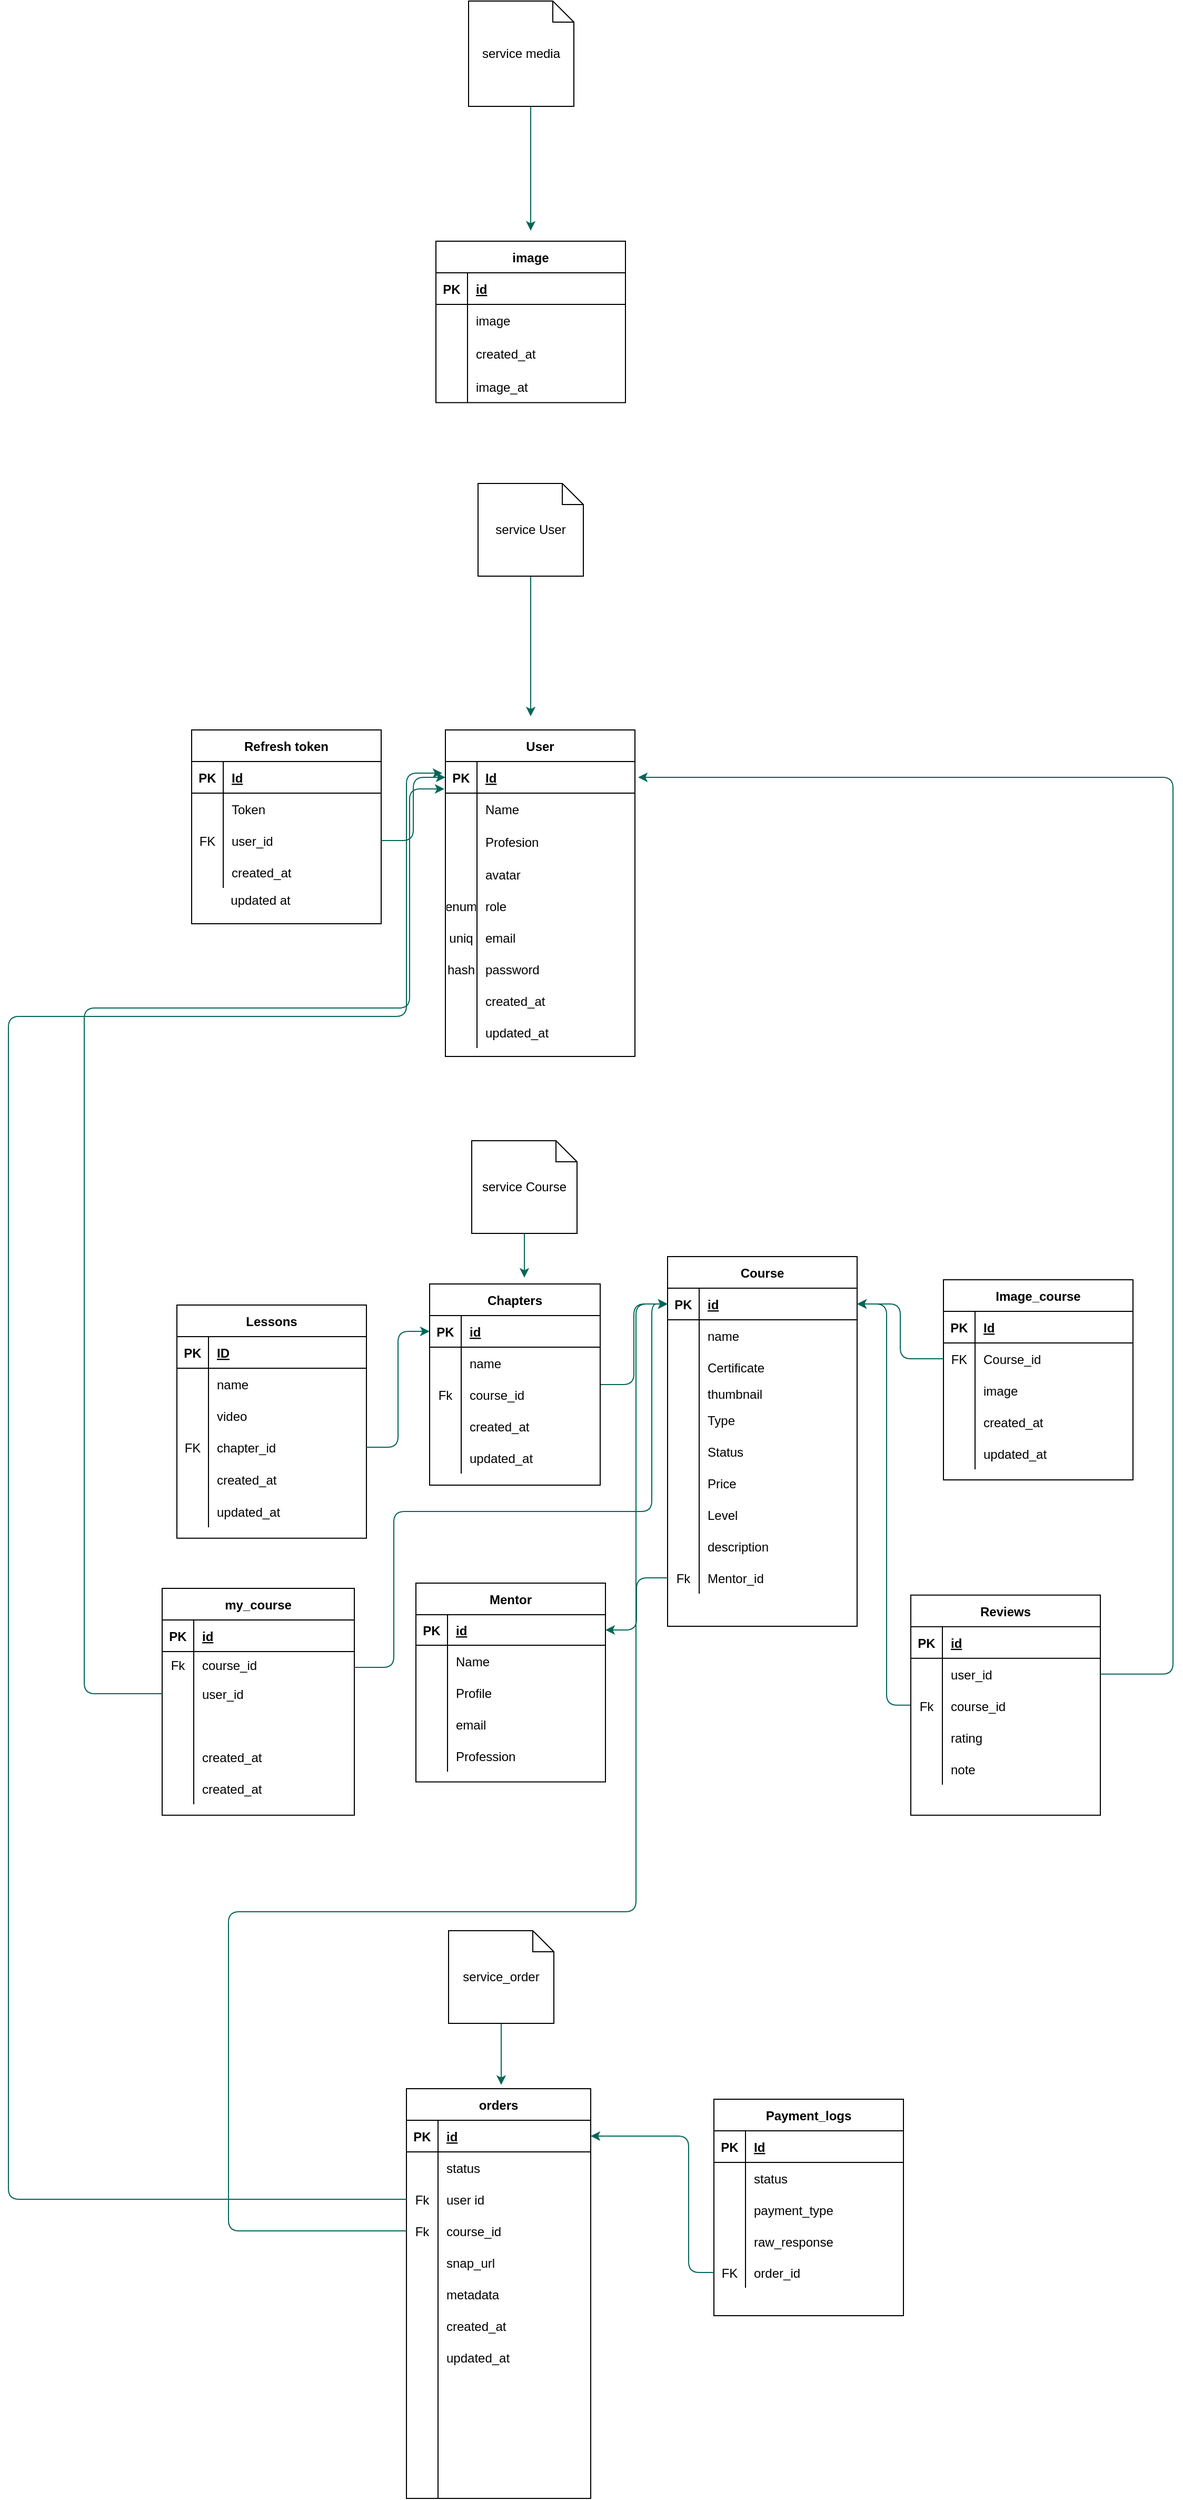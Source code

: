 <mxfile version="14.9.0" type="github"><diagram id="wieSilSzHjYuSaobEqoX" name="Page-1"><mxGraphModel dx="1323" dy="718" grid="0" gridSize="10" guides="1" tooltips="1" connect="1" arrows="1" fold="1" page="1" pageScale="1" pageWidth="1169" pageHeight="1654" background="none" math="0" shadow="0"><root><mxCell id="0"/><mxCell id="1" parent="0"/><mxCell id="xRmMoIcWllFkNku_sagm-69" value="image" style="shape=table;startSize=30;container=1;collapsible=1;childLayout=tableLayout;fixedRows=1;rowLines=0;fontStyle=1;align=center;resizeLast=1;" parent="1" vertex="1"><mxGeometry x="451" y="315" width="180" height="153.25" as="geometry"/></mxCell><mxCell id="xRmMoIcWllFkNku_sagm-70" value="" style="shape=partialRectangle;collapsible=0;dropTarget=0;pointerEvents=0;fillColor=none;top=0;left=0;bottom=1;right=0;points=[[0,0.5],[1,0.5]];portConstraint=eastwest;" parent="xRmMoIcWllFkNku_sagm-69" vertex="1"><mxGeometry y="30" width="180" height="30" as="geometry"/></mxCell><mxCell id="xRmMoIcWllFkNku_sagm-71" value="PK" style="shape=partialRectangle;connectable=0;fillColor=none;top=0;left=0;bottom=0;right=0;fontStyle=1;overflow=hidden;" parent="xRmMoIcWllFkNku_sagm-70" vertex="1"><mxGeometry width="30" height="30" as="geometry"/></mxCell><mxCell id="xRmMoIcWllFkNku_sagm-72" value="id" style="shape=partialRectangle;connectable=0;fillColor=none;top=0;left=0;bottom=0;right=0;align=left;spacingLeft=6;fontStyle=5;overflow=hidden;" parent="xRmMoIcWllFkNku_sagm-70" vertex="1"><mxGeometry x="30" width="150" height="30" as="geometry"/></mxCell><mxCell id="xRmMoIcWllFkNku_sagm-73" value="" style="shape=partialRectangle;collapsible=0;dropTarget=0;pointerEvents=0;fillColor=none;top=0;left=0;bottom=0;right=0;points=[[0,0.5],[1,0.5]];portConstraint=eastwest;" parent="xRmMoIcWllFkNku_sagm-69" vertex="1"><mxGeometry y="60" width="180" height="30" as="geometry"/></mxCell><mxCell id="xRmMoIcWllFkNku_sagm-74" value="" style="shape=partialRectangle;connectable=0;fillColor=none;top=0;left=0;bottom=0;right=0;editable=1;overflow=hidden;" parent="xRmMoIcWllFkNku_sagm-73" vertex="1"><mxGeometry width="30" height="30" as="geometry"/></mxCell><mxCell id="xRmMoIcWllFkNku_sagm-75" value="image" style="shape=partialRectangle;connectable=0;fillColor=none;top=0;left=0;bottom=0;right=0;align=left;spacingLeft=6;overflow=hidden;" parent="xRmMoIcWllFkNku_sagm-73" vertex="1"><mxGeometry x="30" width="150" height="30" as="geometry"/></mxCell><mxCell id="xRmMoIcWllFkNku_sagm-76" value="" style="shape=partialRectangle;collapsible=0;dropTarget=0;pointerEvents=0;fillColor=none;top=0;left=0;bottom=0;right=0;points=[[0,0.5],[1,0.5]];portConstraint=eastwest;" parent="xRmMoIcWllFkNku_sagm-69" vertex="1"><mxGeometry y="90" width="180" height="33" as="geometry"/></mxCell><mxCell id="xRmMoIcWllFkNku_sagm-77" value="" style="shape=partialRectangle;connectable=0;fillColor=none;top=0;left=0;bottom=0;right=0;editable=1;overflow=hidden;" parent="xRmMoIcWllFkNku_sagm-76" vertex="1"><mxGeometry width="30" height="33" as="geometry"/></mxCell><mxCell id="xRmMoIcWllFkNku_sagm-78" value="created_at" style="shape=partialRectangle;connectable=0;fillColor=none;top=0;left=0;bottom=0;right=0;align=left;spacingLeft=6;overflow=hidden;" parent="xRmMoIcWllFkNku_sagm-76" vertex="1"><mxGeometry x="30" width="150" height="33" as="geometry"/></mxCell><mxCell id="xRmMoIcWllFkNku_sagm-79" value="" style="shape=partialRectangle;collapsible=0;dropTarget=0;pointerEvents=0;fillColor=none;top=0;left=0;bottom=0;right=0;points=[[0,0.5],[1,0.5]];portConstraint=eastwest;" parent="xRmMoIcWllFkNku_sagm-69" vertex="1"><mxGeometry y="123" width="180" height="30" as="geometry"/></mxCell><mxCell id="xRmMoIcWllFkNku_sagm-80" value="" style="shape=partialRectangle;connectable=0;fillColor=none;top=0;left=0;bottom=0;right=0;editable=1;overflow=hidden;" parent="xRmMoIcWllFkNku_sagm-79" vertex="1"><mxGeometry width="30" height="30" as="geometry"/></mxCell><mxCell id="xRmMoIcWllFkNku_sagm-81" value="image_at" style="shape=partialRectangle;connectable=0;fillColor=none;top=0;left=0;bottom=0;right=0;align=left;spacingLeft=6;overflow=hidden;" parent="xRmMoIcWllFkNku_sagm-79" vertex="1"><mxGeometry x="30" width="150" height="30" as="geometry"/></mxCell><mxCell id="xRmMoIcWllFkNku_sagm-86" value="" style="edgeStyle=orthogonalEdgeStyle;curved=0;rounded=1;sketch=0;orthogonalLoop=1;jettySize=auto;html=1;fontColor=#5C5C5C;strokeColor=#006658;fillColor=#21C0A5;" parent="1" edge="1"><mxGeometry relative="1" as="geometry"><mxPoint x="541" y="185" as="sourcePoint"/><mxPoint x="541" y="305" as="targetPoint"/></mxGeometry></mxCell><mxCell id="xRmMoIcWllFkNku_sagm-83" value="service media" style="shape=note;size=20;whiteSpace=wrap;html=1;rounded=0;sketch=0;" parent="1" vertex="1"><mxGeometry x="482" y="87" width="100" height="100" as="geometry"/></mxCell><mxCell id="xRmMoIcWllFkNku_sagm-92" style="edgeStyle=orthogonalEdgeStyle;curved=0;rounded=1;sketch=0;orthogonalLoop=1;jettySize=auto;html=1;fontColor=#5C5C5C;strokeColor=#006658;fillColor=#21C0A5;" parent="1" source="xRmMoIcWllFkNku_sagm-91" edge="1"><mxGeometry relative="1" as="geometry"><mxPoint x="541" y="766.059" as="targetPoint"/></mxGeometry></mxCell><mxCell id="xRmMoIcWllFkNku_sagm-91" value="service User" style="shape=note;size=20;whiteSpace=wrap;html=1;rounded=0;sketch=0;" parent="1" vertex="1"><mxGeometry x="491" y="545" width="100" height="88" as="geometry"/></mxCell><mxCell id="xRmMoIcWllFkNku_sagm-93" value="User" style="shape=table;startSize=30;container=1;collapsible=1;childLayout=tableLayout;fixedRows=1;rowLines=0;fontStyle=1;align=center;resizeLast=1;rounded=0;sketch=0;" parent="1" vertex="1"><mxGeometry x="460" y="779" width="180" height="310" as="geometry"/></mxCell><mxCell id="xRmMoIcWllFkNku_sagm-94" value="" style="shape=partialRectangle;collapsible=0;dropTarget=0;pointerEvents=0;fillColor=none;top=0;left=0;bottom=1;right=0;points=[[0,0.5],[1,0.5]];portConstraint=eastwest;" parent="xRmMoIcWllFkNku_sagm-93" vertex="1"><mxGeometry y="30" width="180" height="30" as="geometry"/></mxCell><mxCell id="xRmMoIcWllFkNku_sagm-95" value="PK" style="shape=partialRectangle;connectable=0;fillColor=none;top=0;left=0;bottom=0;right=0;fontStyle=1;overflow=hidden;" parent="xRmMoIcWllFkNku_sagm-94" vertex="1"><mxGeometry width="30" height="30" as="geometry"/></mxCell><mxCell id="xRmMoIcWllFkNku_sagm-96" value="Id" style="shape=partialRectangle;connectable=0;fillColor=none;top=0;left=0;bottom=0;right=0;align=left;spacingLeft=6;fontStyle=5;overflow=hidden;" parent="xRmMoIcWllFkNku_sagm-94" vertex="1"><mxGeometry x="30" width="150" height="30" as="geometry"/></mxCell><mxCell id="xRmMoIcWllFkNku_sagm-97" value="" style="shape=partialRectangle;collapsible=0;dropTarget=0;pointerEvents=0;fillColor=none;top=0;left=0;bottom=0;right=0;points=[[0,0.5],[1,0.5]];portConstraint=eastwest;" parent="xRmMoIcWllFkNku_sagm-93" vertex="1"><mxGeometry y="60" width="180" height="30" as="geometry"/></mxCell><mxCell id="xRmMoIcWllFkNku_sagm-98" value="" style="shape=partialRectangle;connectable=0;fillColor=none;top=0;left=0;bottom=0;right=0;editable=1;overflow=hidden;" parent="xRmMoIcWllFkNku_sagm-97" vertex="1"><mxGeometry width="30" height="30" as="geometry"/></mxCell><mxCell id="xRmMoIcWllFkNku_sagm-99" value="Name" style="shape=partialRectangle;connectable=0;fillColor=none;top=0;left=0;bottom=0;right=0;align=left;spacingLeft=6;overflow=hidden;" parent="xRmMoIcWllFkNku_sagm-97" vertex="1"><mxGeometry x="30" width="150" height="30" as="geometry"/></mxCell><mxCell id="xRmMoIcWllFkNku_sagm-100" value="" style="shape=partialRectangle;collapsible=0;dropTarget=0;pointerEvents=0;fillColor=none;top=0;left=0;bottom=0;right=0;points=[[0,0.5],[1,0.5]];portConstraint=eastwest;" parent="xRmMoIcWllFkNku_sagm-93" vertex="1"><mxGeometry y="90" width="180" height="32" as="geometry"/></mxCell><mxCell id="xRmMoIcWllFkNku_sagm-101" value="" style="shape=partialRectangle;connectable=0;fillColor=none;top=0;left=0;bottom=0;right=0;editable=1;overflow=hidden;" parent="xRmMoIcWllFkNku_sagm-100" vertex="1"><mxGeometry width="30" height="32" as="geometry"/></mxCell><mxCell id="xRmMoIcWllFkNku_sagm-102" value="Profesion" style="shape=partialRectangle;connectable=0;fillColor=none;top=0;left=0;bottom=0;right=0;align=left;spacingLeft=6;overflow=hidden;" parent="xRmMoIcWllFkNku_sagm-100" vertex="1"><mxGeometry x="30" width="150" height="32" as="geometry"/></mxCell><mxCell id="xRmMoIcWllFkNku_sagm-103" value="" style="shape=partialRectangle;collapsible=0;dropTarget=0;pointerEvents=0;fillColor=none;top=0;left=0;bottom=0;right=0;points=[[0,0.5],[1,0.5]];portConstraint=eastwest;" parent="xRmMoIcWllFkNku_sagm-93" vertex="1"><mxGeometry y="122" width="180" height="30" as="geometry"/></mxCell><mxCell id="xRmMoIcWllFkNku_sagm-104" value="" style="shape=partialRectangle;connectable=0;fillColor=none;top=0;left=0;bottom=0;right=0;editable=1;overflow=hidden;" parent="xRmMoIcWllFkNku_sagm-103" vertex="1"><mxGeometry width="30" height="30" as="geometry"/></mxCell><mxCell id="xRmMoIcWllFkNku_sagm-105" value="avatar" style="shape=partialRectangle;connectable=0;fillColor=none;top=0;left=0;bottom=0;right=0;align=left;spacingLeft=6;overflow=hidden;" parent="xRmMoIcWllFkNku_sagm-103" vertex="1"><mxGeometry x="30" width="150" height="30" as="geometry"/></mxCell><mxCell id="xRmMoIcWllFkNku_sagm-106" value="" style="shape=partialRectangle;collapsible=0;dropTarget=0;pointerEvents=0;fillColor=none;top=0;left=0;bottom=0;right=0;points=[[0,0.5],[1,0.5]];portConstraint=eastwest;" parent="xRmMoIcWllFkNku_sagm-93" vertex="1"><mxGeometry y="152" width="180" height="30" as="geometry"/></mxCell><mxCell id="xRmMoIcWllFkNku_sagm-107" value="enum" style="shape=partialRectangle;connectable=0;fillColor=none;top=0;left=0;bottom=0;right=0;editable=1;overflow=hidden;" parent="xRmMoIcWllFkNku_sagm-106" vertex="1"><mxGeometry width="30" height="30" as="geometry"/></mxCell><mxCell id="xRmMoIcWllFkNku_sagm-108" value="role" style="shape=partialRectangle;connectable=0;fillColor=none;top=0;left=0;bottom=0;right=0;align=left;spacingLeft=6;overflow=hidden;" parent="xRmMoIcWllFkNku_sagm-106" vertex="1"><mxGeometry x="30" width="150" height="30" as="geometry"/></mxCell><mxCell id="xRmMoIcWllFkNku_sagm-111" value="" style="shape=partialRectangle;collapsible=0;dropTarget=0;pointerEvents=0;fillColor=none;top=0;left=0;bottom=0;right=0;points=[[0,0.5],[1,0.5]];portConstraint=eastwest;" parent="xRmMoIcWllFkNku_sagm-93" vertex="1"><mxGeometry y="182" width="180" height="30" as="geometry"/></mxCell><mxCell id="xRmMoIcWllFkNku_sagm-112" value="uniq" style="shape=partialRectangle;connectable=0;fillColor=none;top=0;left=0;bottom=0;right=0;editable=1;overflow=hidden;" parent="xRmMoIcWllFkNku_sagm-111" vertex="1"><mxGeometry width="30" height="30" as="geometry"/></mxCell><mxCell id="xRmMoIcWllFkNku_sagm-113" value="email" style="shape=partialRectangle;connectable=0;fillColor=none;top=0;left=0;bottom=0;right=0;align=left;spacingLeft=6;overflow=hidden;" parent="xRmMoIcWllFkNku_sagm-111" vertex="1"><mxGeometry x="30" width="150" height="30" as="geometry"/></mxCell><mxCell id="xRmMoIcWllFkNku_sagm-114" value="" style="shape=partialRectangle;collapsible=0;dropTarget=0;pointerEvents=0;fillColor=none;top=0;left=0;bottom=0;right=0;points=[[0,0.5],[1,0.5]];portConstraint=eastwest;" parent="xRmMoIcWllFkNku_sagm-93" vertex="1"><mxGeometry y="212" width="180" height="30" as="geometry"/></mxCell><mxCell id="xRmMoIcWllFkNku_sagm-115" value="hash" style="shape=partialRectangle;connectable=0;fillColor=none;top=0;left=0;bottom=0;right=0;editable=1;overflow=hidden;" parent="xRmMoIcWllFkNku_sagm-114" vertex="1"><mxGeometry width="30" height="30" as="geometry"/></mxCell><mxCell id="xRmMoIcWllFkNku_sagm-116" value="password" style="shape=partialRectangle;connectable=0;fillColor=none;top=0;left=0;bottom=0;right=0;align=left;spacingLeft=6;overflow=hidden;" parent="xRmMoIcWllFkNku_sagm-114" vertex="1"><mxGeometry x="30" width="150" height="30" as="geometry"/></mxCell><mxCell id="xRmMoIcWllFkNku_sagm-117" value="" style="shape=partialRectangle;collapsible=0;dropTarget=0;pointerEvents=0;fillColor=none;top=0;left=0;bottom=0;right=0;points=[[0,0.5],[1,0.5]];portConstraint=eastwest;" parent="xRmMoIcWllFkNku_sagm-93" vertex="1"><mxGeometry y="242" width="180" height="30" as="geometry"/></mxCell><mxCell id="xRmMoIcWllFkNku_sagm-118" value="" style="shape=partialRectangle;connectable=0;fillColor=none;top=0;left=0;bottom=0;right=0;editable=1;overflow=hidden;" parent="xRmMoIcWllFkNku_sagm-117" vertex="1"><mxGeometry width="30" height="30" as="geometry"/></mxCell><mxCell id="xRmMoIcWllFkNku_sagm-119" value="created_at" style="shape=partialRectangle;connectable=0;fillColor=none;top=0;left=0;bottom=0;right=0;align=left;spacingLeft=6;overflow=hidden;" parent="xRmMoIcWllFkNku_sagm-117" vertex="1"><mxGeometry x="30" width="150" height="30" as="geometry"/></mxCell><mxCell id="xRmMoIcWllFkNku_sagm-120" value="" style="shape=partialRectangle;collapsible=0;dropTarget=0;pointerEvents=0;fillColor=none;top=0;left=0;bottom=0;right=0;points=[[0,0.5],[1,0.5]];portConstraint=eastwest;" parent="xRmMoIcWllFkNku_sagm-93" vertex="1"><mxGeometry y="272" width="180" height="30" as="geometry"/></mxCell><mxCell id="xRmMoIcWllFkNku_sagm-121" value="" style="shape=partialRectangle;connectable=0;fillColor=none;top=0;left=0;bottom=0;right=0;editable=1;overflow=hidden;" parent="xRmMoIcWllFkNku_sagm-120" vertex="1"><mxGeometry width="30" height="30" as="geometry"/></mxCell><mxCell id="xRmMoIcWllFkNku_sagm-122" value="updated_at" style="shape=partialRectangle;connectable=0;fillColor=none;top=0;left=0;bottom=0;right=0;align=left;spacingLeft=6;overflow=hidden;" parent="xRmMoIcWllFkNku_sagm-120" vertex="1"><mxGeometry x="30" width="150" height="30" as="geometry"/></mxCell><mxCell id="xRmMoIcWllFkNku_sagm-137" value="Refresh token" style="shape=table;startSize=30;container=1;collapsible=1;childLayout=tableLayout;fixedRows=1;rowLines=0;fontStyle=1;align=center;resizeLast=1;rounded=0;labelBackgroundColor=none;sketch=0;" parent="1" vertex="1"><mxGeometry x="219" y="779" width="180" height="184" as="geometry"/></mxCell><mxCell id="xRmMoIcWllFkNku_sagm-138" value="" style="shape=partialRectangle;collapsible=0;dropTarget=0;pointerEvents=0;fillColor=none;top=0;left=0;bottom=1;right=0;points=[[0,0.5],[1,0.5]];portConstraint=eastwest;" parent="xRmMoIcWllFkNku_sagm-137" vertex="1"><mxGeometry y="30" width="180" height="30" as="geometry"/></mxCell><mxCell id="xRmMoIcWllFkNku_sagm-139" value="PK" style="shape=partialRectangle;connectable=0;fillColor=none;top=0;left=0;bottom=0;right=0;fontStyle=1;overflow=hidden;" parent="xRmMoIcWllFkNku_sagm-138" vertex="1"><mxGeometry width="30" height="30" as="geometry"/></mxCell><mxCell id="xRmMoIcWllFkNku_sagm-140" value="Id" style="shape=partialRectangle;connectable=0;fillColor=none;top=0;left=0;bottom=0;right=0;align=left;spacingLeft=6;fontStyle=5;overflow=hidden;" parent="xRmMoIcWllFkNku_sagm-138" vertex="1"><mxGeometry x="30" width="150" height="30" as="geometry"/></mxCell><mxCell id="xRmMoIcWllFkNku_sagm-141" value="" style="shape=partialRectangle;collapsible=0;dropTarget=0;pointerEvents=0;fillColor=none;top=0;left=0;bottom=0;right=0;points=[[0,0.5],[1,0.5]];portConstraint=eastwest;" parent="xRmMoIcWllFkNku_sagm-137" vertex="1"><mxGeometry y="60" width="180" height="30" as="geometry"/></mxCell><mxCell id="xRmMoIcWllFkNku_sagm-142" value="" style="shape=partialRectangle;connectable=0;fillColor=none;top=0;left=0;bottom=0;right=0;editable=1;overflow=hidden;" parent="xRmMoIcWllFkNku_sagm-141" vertex="1"><mxGeometry width="30" height="30" as="geometry"/></mxCell><mxCell id="xRmMoIcWllFkNku_sagm-143" value="Token" style="shape=partialRectangle;connectable=0;fillColor=none;top=0;left=0;bottom=0;right=0;align=left;spacingLeft=6;overflow=hidden;" parent="xRmMoIcWllFkNku_sagm-141" vertex="1"><mxGeometry x="30" width="150" height="30" as="geometry"/></mxCell><mxCell id="xRmMoIcWllFkNku_sagm-144" value="" style="shape=partialRectangle;collapsible=0;dropTarget=0;pointerEvents=0;fillColor=none;top=0;left=0;bottom=0;right=0;points=[[0,0.5],[1,0.5]];portConstraint=eastwest;" parent="xRmMoIcWllFkNku_sagm-137" vertex="1"><mxGeometry y="90" width="180" height="30" as="geometry"/></mxCell><mxCell id="xRmMoIcWllFkNku_sagm-145" value="FK" style="shape=partialRectangle;connectable=0;fillColor=none;top=0;left=0;bottom=0;right=0;editable=1;overflow=hidden;" parent="xRmMoIcWllFkNku_sagm-144" vertex="1"><mxGeometry width="30" height="30" as="geometry"/></mxCell><mxCell id="xRmMoIcWllFkNku_sagm-146" value="user_id" style="shape=partialRectangle;connectable=0;fillColor=none;top=0;left=0;bottom=0;right=0;align=left;spacingLeft=6;overflow=hidden;" parent="xRmMoIcWllFkNku_sagm-144" vertex="1"><mxGeometry x="30" width="150" height="30" as="geometry"/></mxCell><mxCell id="xRmMoIcWllFkNku_sagm-147" value="" style="shape=partialRectangle;collapsible=0;dropTarget=0;pointerEvents=0;fillColor=none;top=0;left=0;bottom=0;right=0;points=[[0,0.5],[1,0.5]];portConstraint=eastwest;" parent="xRmMoIcWllFkNku_sagm-137" vertex="1"><mxGeometry y="120" width="180" height="30" as="geometry"/></mxCell><mxCell id="xRmMoIcWllFkNku_sagm-148" value="" style="shape=partialRectangle;connectable=0;fillColor=none;top=0;left=0;bottom=0;right=0;editable=1;overflow=hidden;" parent="xRmMoIcWllFkNku_sagm-147" vertex="1"><mxGeometry width="30" height="30" as="geometry"/></mxCell><mxCell id="xRmMoIcWllFkNku_sagm-149" value="created_at" style="shape=partialRectangle;connectable=0;fillColor=none;top=0;left=0;bottom=0;right=0;align=left;spacingLeft=6;overflow=hidden;" parent="xRmMoIcWllFkNku_sagm-147" vertex="1"><mxGeometry x="30" width="150" height="30" as="geometry"/></mxCell><mxCell id="xRmMoIcWllFkNku_sagm-150" style="edgeStyle=orthogonalEdgeStyle;curved=0;rounded=1;sketch=0;orthogonalLoop=1;jettySize=auto;html=1;entryX=0;entryY=0.5;entryDx=0;entryDy=0;fontColor=none;strokeColor=#006658;fillColor=#21C0A5;" parent="1" source="xRmMoIcWllFkNku_sagm-144" target="xRmMoIcWllFkNku_sagm-94" edge="1"><mxGeometry relative="1" as="geometry"/></mxCell><mxCell id="xRmMoIcWllFkNku_sagm-151" value="updated at" style="text;html=1;align=center;verticalAlign=middle;resizable=0;points=[];autosize=1;strokeColor=none;fontColor=none;" parent="1" vertex="1"><mxGeometry x="250" y="932" width="67" height="18" as="geometry"/></mxCell><mxCell id="xRmMoIcWllFkNku_sagm-171" style="edgeStyle=orthogonalEdgeStyle;curved=0;rounded=1;sketch=0;orthogonalLoop=1;jettySize=auto;html=1;fontColor=none;strokeColor=#006658;fillColor=#21C0A5;" parent="1" source="xRmMoIcWllFkNku_sagm-152" edge="1"><mxGeometry relative="1" as="geometry"><mxPoint x="535" y="1299" as="targetPoint"/></mxGeometry></mxCell><mxCell id="xRmMoIcWllFkNku_sagm-152" value="service Course" style="shape=note;size=20;whiteSpace=wrap;html=1;rounded=0;sketch=0;" parent="1" vertex="1"><mxGeometry x="485" y="1169" width="100" height="88" as="geometry"/></mxCell><mxCell id="xRmMoIcWllFkNku_sagm-333" style="edgeStyle=orthogonalEdgeStyle;curved=0;rounded=1;sketch=0;orthogonalLoop=1;jettySize=auto;html=1;entryX=0;entryY=0.5;entryDx=0;entryDy=0;fontColor=none;strokeColor=#006658;fillColor=#21C0A5;" parent="1" source="xRmMoIcWllFkNku_sagm-153" target="xRmMoIcWllFkNku_sagm-173" edge="1"><mxGeometry relative="1" as="geometry"/></mxCell><mxCell id="xRmMoIcWllFkNku_sagm-153" value="Chapters" style="shape=table;startSize=30;container=1;collapsible=1;childLayout=tableLayout;fixedRows=1;rowLines=0;fontStyle=1;align=center;resizeLast=1;rounded=0;labelBackgroundColor=none;sketch=0;" parent="1" vertex="1"><mxGeometry x="445" y="1305" width="162" height="191" as="geometry"/></mxCell><mxCell id="xRmMoIcWllFkNku_sagm-154" value="" style="shape=partialRectangle;collapsible=0;dropTarget=0;pointerEvents=0;fillColor=none;top=0;left=0;bottom=1;right=0;points=[[0,0.5],[1,0.5]];portConstraint=eastwest;" parent="xRmMoIcWllFkNku_sagm-153" vertex="1"><mxGeometry y="30" width="162" height="30" as="geometry"/></mxCell><mxCell id="xRmMoIcWllFkNku_sagm-155" value="PK" style="shape=partialRectangle;connectable=0;fillColor=none;top=0;left=0;bottom=0;right=0;fontStyle=1;overflow=hidden;" parent="xRmMoIcWllFkNku_sagm-154" vertex="1"><mxGeometry width="30" height="30" as="geometry"/></mxCell><mxCell id="xRmMoIcWllFkNku_sagm-156" value="id" style="shape=partialRectangle;connectable=0;fillColor=none;top=0;left=0;bottom=0;right=0;align=left;spacingLeft=6;fontStyle=5;overflow=hidden;" parent="xRmMoIcWllFkNku_sagm-154" vertex="1"><mxGeometry x="30" width="132" height="30" as="geometry"/></mxCell><mxCell id="xRmMoIcWllFkNku_sagm-157" value="" style="shape=partialRectangle;collapsible=0;dropTarget=0;pointerEvents=0;fillColor=none;top=0;left=0;bottom=0;right=0;points=[[0,0.5],[1,0.5]];portConstraint=eastwest;" parent="xRmMoIcWllFkNku_sagm-153" vertex="1"><mxGeometry y="60" width="162" height="30" as="geometry"/></mxCell><mxCell id="xRmMoIcWllFkNku_sagm-158" value="" style="shape=partialRectangle;connectable=0;fillColor=none;top=0;left=0;bottom=0;right=0;editable=1;overflow=hidden;" parent="xRmMoIcWllFkNku_sagm-157" vertex="1"><mxGeometry width="30" height="30" as="geometry"/></mxCell><mxCell id="xRmMoIcWllFkNku_sagm-159" value="name" style="shape=partialRectangle;connectable=0;fillColor=none;top=0;left=0;bottom=0;right=0;align=left;spacingLeft=6;overflow=hidden;" parent="xRmMoIcWllFkNku_sagm-157" vertex="1"><mxGeometry x="30" width="132" height="30" as="geometry"/></mxCell><mxCell id="xRmMoIcWllFkNku_sagm-160" value="" style="shape=partialRectangle;collapsible=0;dropTarget=0;pointerEvents=0;fillColor=none;top=0;left=0;bottom=0;right=0;points=[[0,0.5],[1,0.5]];portConstraint=eastwest;" parent="xRmMoIcWllFkNku_sagm-153" vertex="1"><mxGeometry y="90" width="162" height="30" as="geometry"/></mxCell><mxCell id="xRmMoIcWllFkNku_sagm-161" value="Fk" style="shape=partialRectangle;connectable=0;fillColor=none;top=0;left=0;bottom=0;right=0;editable=1;overflow=hidden;" parent="xRmMoIcWllFkNku_sagm-160" vertex="1"><mxGeometry width="30" height="30" as="geometry"/></mxCell><mxCell id="xRmMoIcWllFkNku_sagm-162" value="course_id" style="shape=partialRectangle;connectable=0;fillColor=none;top=0;left=0;bottom=0;right=0;align=left;spacingLeft=6;overflow=hidden;" parent="xRmMoIcWllFkNku_sagm-160" vertex="1"><mxGeometry x="30" width="132" height="30" as="geometry"/></mxCell><mxCell id="xRmMoIcWllFkNku_sagm-163" value="" style="shape=partialRectangle;collapsible=0;dropTarget=0;pointerEvents=0;fillColor=none;top=0;left=0;bottom=0;right=0;points=[[0,0.5],[1,0.5]];portConstraint=eastwest;" parent="xRmMoIcWllFkNku_sagm-153" vertex="1"><mxGeometry y="120" width="162" height="30" as="geometry"/></mxCell><mxCell id="xRmMoIcWllFkNku_sagm-164" value="" style="shape=partialRectangle;connectable=0;fillColor=none;top=0;left=0;bottom=0;right=0;editable=1;overflow=hidden;" parent="xRmMoIcWllFkNku_sagm-163" vertex="1"><mxGeometry width="30" height="30" as="geometry"/></mxCell><mxCell id="xRmMoIcWllFkNku_sagm-165" value="created_at" style="shape=partialRectangle;connectable=0;fillColor=none;top=0;left=0;bottom=0;right=0;align=left;spacingLeft=6;overflow=hidden;" parent="xRmMoIcWllFkNku_sagm-163" vertex="1"><mxGeometry x="30" width="132" height="30" as="geometry"/></mxCell><mxCell id="xRmMoIcWllFkNku_sagm-166" value="" style="shape=partialRectangle;collapsible=0;dropTarget=0;pointerEvents=0;fillColor=none;top=0;left=0;bottom=0;right=0;points=[[0,0.5],[1,0.5]];portConstraint=eastwest;" parent="xRmMoIcWllFkNku_sagm-153" vertex="1"><mxGeometry y="150" width="162" height="30" as="geometry"/></mxCell><mxCell id="xRmMoIcWllFkNku_sagm-167" value="" style="shape=partialRectangle;connectable=0;fillColor=none;top=0;left=0;bottom=0;right=0;editable=1;overflow=hidden;" parent="xRmMoIcWllFkNku_sagm-166" vertex="1"><mxGeometry width="30" height="30" as="geometry"/></mxCell><mxCell id="xRmMoIcWllFkNku_sagm-168" value="updated_at" style="shape=partialRectangle;connectable=0;fillColor=none;top=0;left=0;bottom=0;right=0;align=left;spacingLeft=6;overflow=hidden;" parent="xRmMoIcWllFkNku_sagm-166" vertex="1"><mxGeometry x="30" width="132" height="30" as="geometry"/></mxCell><mxCell id="xRmMoIcWllFkNku_sagm-172" value="Course" style="shape=table;startSize=30;container=1;collapsible=1;childLayout=tableLayout;fixedRows=1;rowLines=0;fontStyle=1;align=center;resizeLast=1;rounded=0;labelBackgroundColor=none;sketch=0;" parent="1" vertex="1"><mxGeometry x="671" y="1279" width="180" height="351" as="geometry"/></mxCell><mxCell id="xRmMoIcWllFkNku_sagm-173" value="" style="shape=partialRectangle;collapsible=0;dropTarget=0;pointerEvents=0;fillColor=none;top=0;left=0;bottom=1;right=0;points=[[0,0.5],[1,0.5]];portConstraint=eastwest;" parent="xRmMoIcWllFkNku_sagm-172" vertex="1"><mxGeometry y="30" width="180" height="30" as="geometry"/></mxCell><mxCell id="xRmMoIcWllFkNku_sagm-174" value="PK" style="shape=partialRectangle;connectable=0;fillColor=none;top=0;left=0;bottom=0;right=0;fontStyle=1;overflow=hidden;" parent="xRmMoIcWllFkNku_sagm-173" vertex="1"><mxGeometry width="30" height="30" as="geometry"/></mxCell><mxCell id="xRmMoIcWllFkNku_sagm-175" value="id" style="shape=partialRectangle;connectable=0;fillColor=none;top=0;left=0;bottom=0;right=0;align=left;spacingLeft=6;fontStyle=5;overflow=hidden;" parent="xRmMoIcWllFkNku_sagm-173" vertex="1"><mxGeometry x="30" width="150" height="30" as="geometry"/></mxCell><mxCell id="xRmMoIcWllFkNku_sagm-176" value="" style="shape=partialRectangle;collapsible=0;dropTarget=0;pointerEvents=0;fillColor=none;top=0;left=0;bottom=0;right=0;points=[[0,0.5],[1,0.5]];portConstraint=eastwest;" parent="xRmMoIcWllFkNku_sagm-172" vertex="1"><mxGeometry y="60" width="180" height="30" as="geometry"/></mxCell><mxCell id="xRmMoIcWllFkNku_sagm-177" value="" style="shape=partialRectangle;connectable=0;fillColor=none;top=0;left=0;bottom=0;right=0;editable=1;overflow=hidden;" parent="xRmMoIcWllFkNku_sagm-176" vertex="1"><mxGeometry width="30" height="30" as="geometry"/></mxCell><mxCell id="xRmMoIcWllFkNku_sagm-178" value="name" style="shape=partialRectangle;connectable=0;fillColor=none;top=0;left=0;bottom=0;right=0;align=left;spacingLeft=6;overflow=hidden;" parent="xRmMoIcWllFkNku_sagm-176" vertex="1"><mxGeometry x="30" width="150" height="30" as="geometry"/></mxCell><mxCell id="xRmMoIcWllFkNku_sagm-179" value="" style="shape=partialRectangle;collapsible=0;dropTarget=0;pointerEvents=0;fillColor=none;top=0;left=0;bottom=0;right=0;points=[[0,0.5],[1,0.5]];portConstraint=eastwest;" parent="xRmMoIcWllFkNku_sagm-172" vertex="1"><mxGeometry y="90" width="180" height="30" as="geometry"/></mxCell><mxCell id="xRmMoIcWllFkNku_sagm-180" value="" style="shape=partialRectangle;connectable=0;fillColor=none;top=0;left=0;bottom=0;right=0;editable=1;overflow=hidden;" parent="xRmMoIcWllFkNku_sagm-179" vertex="1"><mxGeometry width="30" height="30" as="geometry"/></mxCell><mxCell id="xRmMoIcWllFkNku_sagm-181" value="Certificate" style="shape=partialRectangle;connectable=0;fillColor=none;top=0;left=0;bottom=0;right=0;align=left;spacingLeft=6;overflow=hidden;" parent="xRmMoIcWllFkNku_sagm-179" vertex="1"><mxGeometry x="30" width="150" height="30" as="geometry"/></mxCell><mxCell id="xRmMoIcWllFkNku_sagm-182" value="" style="shape=partialRectangle;collapsible=0;dropTarget=0;pointerEvents=0;fillColor=none;top=0;left=0;bottom=0;right=0;points=[[0,0.5],[1,0.5]];portConstraint=eastwest;" parent="xRmMoIcWllFkNku_sagm-172" vertex="1"><mxGeometry y="120" width="180" height="20" as="geometry"/></mxCell><mxCell id="xRmMoIcWllFkNku_sagm-183" value="" style="shape=partialRectangle;connectable=0;fillColor=none;top=0;left=0;bottom=0;right=0;editable=1;overflow=hidden;" parent="xRmMoIcWllFkNku_sagm-182" vertex="1"><mxGeometry width="30" height="20" as="geometry"/></mxCell><mxCell id="xRmMoIcWllFkNku_sagm-184" value="thumbnail" style="shape=partialRectangle;connectable=0;fillColor=none;top=0;left=0;bottom=0;right=0;align=left;spacingLeft=6;overflow=hidden;" parent="xRmMoIcWllFkNku_sagm-182" vertex="1"><mxGeometry x="30" width="150" height="20" as="geometry"/></mxCell><mxCell id="xRmMoIcWllFkNku_sagm-185" value="" style="shape=partialRectangle;collapsible=0;dropTarget=0;pointerEvents=0;fillColor=none;top=0;left=0;bottom=0;right=0;points=[[0,0.5],[1,0.5]];portConstraint=eastwest;" parent="xRmMoIcWllFkNku_sagm-172" vertex="1"><mxGeometry y="140" width="180" height="30" as="geometry"/></mxCell><mxCell id="xRmMoIcWllFkNku_sagm-186" value="" style="shape=partialRectangle;connectable=0;fillColor=none;top=0;left=0;bottom=0;right=0;editable=1;overflow=hidden;" parent="xRmMoIcWllFkNku_sagm-185" vertex="1"><mxGeometry width="30" height="30" as="geometry"/></mxCell><mxCell id="xRmMoIcWllFkNku_sagm-187" value="Type" style="shape=partialRectangle;connectable=0;fillColor=none;top=0;left=0;bottom=0;right=0;align=left;spacingLeft=6;overflow=hidden;" parent="xRmMoIcWllFkNku_sagm-185" vertex="1"><mxGeometry x="30" width="150" height="30" as="geometry"/></mxCell><mxCell id="xRmMoIcWllFkNku_sagm-297" value="" style="shape=partialRectangle;collapsible=0;dropTarget=0;pointerEvents=0;fillColor=none;top=0;left=0;bottom=0;right=0;points=[[0,0.5],[1,0.5]];portConstraint=eastwest;" parent="xRmMoIcWllFkNku_sagm-172" vertex="1"><mxGeometry y="170" width="180" height="30" as="geometry"/></mxCell><mxCell id="xRmMoIcWllFkNku_sagm-298" value="" style="shape=partialRectangle;connectable=0;fillColor=none;top=0;left=0;bottom=0;right=0;editable=1;overflow=hidden;" parent="xRmMoIcWllFkNku_sagm-297" vertex="1"><mxGeometry width="30" height="30" as="geometry"/></mxCell><mxCell id="xRmMoIcWllFkNku_sagm-299" value="Status" style="shape=partialRectangle;connectable=0;fillColor=none;top=0;left=0;bottom=0;right=0;align=left;spacingLeft=6;overflow=hidden;" parent="xRmMoIcWllFkNku_sagm-297" vertex="1"><mxGeometry x="30" width="150" height="30" as="geometry"/></mxCell><mxCell id="xRmMoIcWllFkNku_sagm-300" value="" style="shape=partialRectangle;collapsible=0;dropTarget=0;pointerEvents=0;fillColor=none;top=0;left=0;bottom=0;right=0;points=[[0,0.5],[1,0.5]];portConstraint=eastwest;" parent="xRmMoIcWllFkNku_sagm-172" vertex="1"><mxGeometry y="200" width="180" height="30" as="geometry"/></mxCell><mxCell id="xRmMoIcWllFkNku_sagm-301" value="" style="shape=partialRectangle;connectable=0;fillColor=none;top=0;left=0;bottom=0;right=0;editable=1;overflow=hidden;" parent="xRmMoIcWllFkNku_sagm-300" vertex="1"><mxGeometry width="30" height="30" as="geometry"/></mxCell><mxCell id="xRmMoIcWllFkNku_sagm-302" value="Price" style="shape=partialRectangle;connectable=0;fillColor=none;top=0;left=0;bottom=0;right=0;align=left;spacingLeft=6;overflow=hidden;" parent="xRmMoIcWllFkNku_sagm-300" vertex="1"><mxGeometry x="30" width="150" height="30" as="geometry"/></mxCell><mxCell id="xRmMoIcWllFkNku_sagm-303" value="" style="shape=partialRectangle;collapsible=0;dropTarget=0;pointerEvents=0;fillColor=none;top=0;left=0;bottom=0;right=0;points=[[0,0.5],[1,0.5]];portConstraint=eastwest;" parent="xRmMoIcWllFkNku_sagm-172" vertex="1"><mxGeometry y="230" width="180" height="30" as="geometry"/></mxCell><mxCell id="xRmMoIcWllFkNku_sagm-304" value="" style="shape=partialRectangle;connectable=0;fillColor=none;top=0;left=0;bottom=0;right=0;editable=1;overflow=hidden;" parent="xRmMoIcWllFkNku_sagm-303" vertex="1"><mxGeometry width="30" height="30" as="geometry"/></mxCell><mxCell id="xRmMoIcWllFkNku_sagm-305" value="Level" style="shape=partialRectangle;connectable=0;fillColor=none;top=0;left=0;bottom=0;right=0;align=left;spacingLeft=6;overflow=hidden;" parent="xRmMoIcWllFkNku_sagm-303" vertex="1"><mxGeometry x="30" width="150" height="30" as="geometry"/></mxCell><mxCell id="xRmMoIcWllFkNku_sagm-308" value="" style="shape=partialRectangle;collapsible=0;dropTarget=0;pointerEvents=0;fillColor=none;top=0;left=0;bottom=0;right=0;points=[[0,0.5],[1,0.5]];portConstraint=eastwest;" parent="xRmMoIcWllFkNku_sagm-172" vertex="1"><mxGeometry y="260" width="180" height="30" as="geometry"/></mxCell><mxCell id="xRmMoIcWllFkNku_sagm-309" value="" style="shape=partialRectangle;connectable=0;fillColor=none;top=0;left=0;bottom=0;right=0;editable=1;overflow=hidden;" parent="xRmMoIcWllFkNku_sagm-308" vertex="1"><mxGeometry width="30" height="30" as="geometry"/></mxCell><mxCell id="xRmMoIcWllFkNku_sagm-310" value="description" style="shape=partialRectangle;connectable=0;fillColor=none;top=0;left=0;bottom=0;right=0;align=left;spacingLeft=6;overflow=hidden;" parent="xRmMoIcWllFkNku_sagm-308" vertex="1"><mxGeometry x="30" width="150" height="30" as="geometry"/></mxCell><mxCell id="xRmMoIcWllFkNku_sagm-311" value="" style="shape=partialRectangle;collapsible=0;dropTarget=0;pointerEvents=0;fillColor=none;top=0;left=0;bottom=0;right=0;points=[[0,0.5],[1,0.5]];portConstraint=eastwest;" parent="xRmMoIcWllFkNku_sagm-172" vertex="1"><mxGeometry y="290" width="180" height="30" as="geometry"/></mxCell><mxCell id="xRmMoIcWllFkNku_sagm-312" value="Fk" style="shape=partialRectangle;connectable=0;fillColor=none;top=0;left=0;bottom=0;right=0;editable=1;overflow=hidden;" parent="xRmMoIcWllFkNku_sagm-311" vertex="1"><mxGeometry width="30" height="30" as="geometry"/></mxCell><mxCell id="xRmMoIcWllFkNku_sagm-313" value="Mentor_id" style="shape=partialRectangle;connectable=0;fillColor=none;top=0;left=0;bottom=0;right=0;align=left;spacingLeft=6;overflow=hidden;" parent="xRmMoIcWllFkNku_sagm-311" vertex="1"><mxGeometry x="30" width="150" height="30" as="geometry"/></mxCell><mxCell id="xRmMoIcWllFkNku_sagm-317" value="Image_course" style="shape=table;startSize=30;container=1;collapsible=1;childLayout=tableLayout;fixedRows=1;rowLines=0;fontStyle=1;align=center;resizeLast=1;rounded=0;labelBackgroundColor=none;sketch=0;" parent="1" vertex="1"><mxGeometry x="933" y="1301" width="180" height="190" as="geometry"/></mxCell><mxCell id="xRmMoIcWllFkNku_sagm-318" value="" style="shape=partialRectangle;collapsible=0;dropTarget=0;pointerEvents=0;fillColor=none;top=0;left=0;bottom=1;right=0;points=[[0,0.5],[1,0.5]];portConstraint=eastwest;" parent="xRmMoIcWllFkNku_sagm-317" vertex="1"><mxGeometry y="30" width="180" height="30" as="geometry"/></mxCell><mxCell id="xRmMoIcWllFkNku_sagm-319" value="PK" style="shape=partialRectangle;connectable=0;fillColor=none;top=0;left=0;bottom=0;right=0;fontStyle=1;overflow=hidden;" parent="xRmMoIcWllFkNku_sagm-318" vertex="1"><mxGeometry width="30" height="30" as="geometry"/></mxCell><mxCell id="xRmMoIcWllFkNku_sagm-320" value="Id" style="shape=partialRectangle;connectable=0;fillColor=none;top=0;left=0;bottom=0;right=0;align=left;spacingLeft=6;fontStyle=5;overflow=hidden;" parent="xRmMoIcWllFkNku_sagm-318" vertex="1"><mxGeometry x="30" width="150" height="30" as="geometry"/></mxCell><mxCell id="xRmMoIcWllFkNku_sagm-321" value="" style="shape=partialRectangle;collapsible=0;dropTarget=0;pointerEvents=0;fillColor=none;top=0;left=0;bottom=0;right=0;points=[[0,0.5],[1,0.5]];portConstraint=eastwest;" parent="xRmMoIcWllFkNku_sagm-317" vertex="1"><mxGeometry y="60" width="180" height="30" as="geometry"/></mxCell><mxCell id="xRmMoIcWllFkNku_sagm-322" value="FK" style="shape=partialRectangle;connectable=0;fillColor=none;top=0;left=0;bottom=0;right=0;editable=1;overflow=hidden;" parent="xRmMoIcWllFkNku_sagm-321" vertex="1"><mxGeometry width="30" height="30" as="geometry"/></mxCell><mxCell id="xRmMoIcWllFkNku_sagm-323" value="Course_id" style="shape=partialRectangle;connectable=0;fillColor=none;top=0;left=0;bottom=0;right=0;align=left;spacingLeft=6;overflow=hidden;" parent="xRmMoIcWllFkNku_sagm-321" vertex="1"><mxGeometry x="30" width="150" height="30" as="geometry"/></mxCell><mxCell id="xRmMoIcWllFkNku_sagm-324" value="" style="shape=partialRectangle;collapsible=0;dropTarget=0;pointerEvents=0;fillColor=none;top=0;left=0;bottom=0;right=0;points=[[0,0.5],[1,0.5]];portConstraint=eastwest;" parent="xRmMoIcWllFkNku_sagm-317" vertex="1"><mxGeometry y="90" width="180" height="30" as="geometry"/></mxCell><mxCell id="xRmMoIcWllFkNku_sagm-325" value="" style="shape=partialRectangle;connectable=0;fillColor=none;top=0;left=0;bottom=0;right=0;editable=1;overflow=hidden;" parent="xRmMoIcWllFkNku_sagm-324" vertex="1"><mxGeometry width="30" height="30" as="geometry"/></mxCell><mxCell id="xRmMoIcWllFkNku_sagm-326" value="image" style="shape=partialRectangle;connectable=0;fillColor=none;top=0;left=0;bottom=0;right=0;align=left;spacingLeft=6;overflow=hidden;" parent="xRmMoIcWllFkNku_sagm-324" vertex="1"><mxGeometry x="30" width="150" height="30" as="geometry"/></mxCell><mxCell id="xRmMoIcWllFkNku_sagm-327" value="" style="shape=partialRectangle;collapsible=0;dropTarget=0;pointerEvents=0;fillColor=none;top=0;left=0;bottom=0;right=0;points=[[0,0.5],[1,0.5]];portConstraint=eastwest;" parent="xRmMoIcWllFkNku_sagm-317" vertex="1"><mxGeometry y="120" width="180" height="30" as="geometry"/></mxCell><mxCell id="xRmMoIcWllFkNku_sagm-328" value="" style="shape=partialRectangle;connectable=0;fillColor=none;top=0;left=0;bottom=0;right=0;editable=1;overflow=hidden;" parent="xRmMoIcWllFkNku_sagm-327" vertex="1"><mxGeometry width="30" height="30" as="geometry"/></mxCell><mxCell id="xRmMoIcWllFkNku_sagm-329" value="created_at" style="shape=partialRectangle;connectable=0;fillColor=none;top=0;left=0;bottom=0;right=0;align=left;spacingLeft=6;overflow=hidden;" parent="xRmMoIcWllFkNku_sagm-327" vertex="1"><mxGeometry x="30" width="150" height="30" as="geometry"/></mxCell><mxCell id="xRmMoIcWllFkNku_sagm-330" value="" style="shape=partialRectangle;collapsible=0;dropTarget=0;pointerEvents=0;fillColor=none;top=0;left=0;bottom=0;right=0;points=[[0,0.5],[1,0.5]];portConstraint=eastwest;" parent="xRmMoIcWllFkNku_sagm-317" vertex="1"><mxGeometry y="150" width="180" height="30" as="geometry"/></mxCell><mxCell id="xRmMoIcWllFkNku_sagm-331" value="" style="shape=partialRectangle;connectable=0;fillColor=none;top=0;left=0;bottom=0;right=0;editable=1;overflow=hidden;" parent="xRmMoIcWllFkNku_sagm-330" vertex="1"><mxGeometry width="30" height="30" as="geometry"/></mxCell><mxCell id="xRmMoIcWllFkNku_sagm-332" value="updated_at" style="shape=partialRectangle;connectable=0;fillColor=none;top=0;left=0;bottom=0;right=0;align=left;spacingLeft=6;overflow=hidden;" parent="xRmMoIcWllFkNku_sagm-330" vertex="1"><mxGeometry x="30" width="150" height="30" as="geometry"/></mxCell><mxCell id="xRmMoIcWllFkNku_sagm-334" style="edgeStyle=orthogonalEdgeStyle;curved=0;rounded=1;sketch=0;orthogonalLoop=1;jettySize=auto;html=1;fontColor=none;strokeColor=#006658;fillColor=#21C0A5;" parent="1" source="xRmMoIcWllFkNku_sagm-321" target="xRmMoIcWllFkNku_sagm-173" edge="1"><mxGeometry relative="1" as="geometry"/></mxCell><mxCell id="xRmMoIcWllFkNku_sagm-336" value="Lessons" style="shape=table;startSize=30;container=1;collapsible=1;childLayout=tableLayout;fixedRows=1;rowLines=0;fontStyle=1;align=center;resizeLast=1;rounded=0;labelBackgroundColor=none;sketch=0;" parent="1" vertex="1"><mxGeometry x="205" y="1325" width="180" height="221.414" as="geometry"/></mxCell><mxCell id="xRmMoIcWllFkNku_sagm-337" value="" style="shape=partialRectangle;collapsible=0;dropTarget=0;pointerEvents=0;fillColor=none;top=0;left=0;bottom=1;right=0;points=[[0,0.5],[1,0.5]];portConstraint=eastwest;" parent="xRmMoIcWllFkNku_sagm-336" vertex="1"><mxGeometry y="30" width="180" height="30" as="geometry"/></mxCell><mxCell id="xRmMoIcWllFkNku_sagm-338" value="PK" style="shape=partialRectangle;connectable=0;fillColor=none;top=0;left=0;bottom=0;right=0;fontStyle=1;overflow=hidden;" parent="xRmMoIcWllFkNku_sagm-337" vertex="1"><mxGeometry width="30" height="30" as="geometry"/></mxCell><mxCell id="xRmMoIcWllFkNku_sagm-339" value="ID" style="shape=partialRectangle;connectable=0;fillColor=none;top=0;left=0;bottom=0;right=0;align=left;spacingLeft=6;fontStyle=5;overflow=hidden;" parent="xRmMoIcWllFkNku_sagm-337" vertex="1"><mxGeometry x="30" width="150" height="30" as="geometry"/></mxCell><mxCell id="xRmMoIcWllFkNku_sagm-340" value="" style="shape=partialRectangle;collapsible=0;dropTarget=0;pointerEvents=0;fillColor=none;top=0;left=0;bottom=0;right=0;points=[[0,0.5],[1,0.5]];portConstraint=eastwest;" parent="xRmMoIcWllFkNku_sagm-336" vertex="1"><mxGeometry y="60" width="180" height="30" as="geometry"/></mxCell><mxCell id="xRmMoIcWllFkNku_sagm-341" value="" style="shape=partialRectangle;connectable=0;fillColor=none;top=0;left=0;bottom=0;right=0;editable=1;overflow=hidden;" parent="xRmMoIcWllFkNku_sagm-340" vertex="1"><mxGeometry width="30" height="30" as="geometry"/></mxCell><mxCell id="xRmMoIcWllFkNku_sagm-342" value="name" style="shape=partialRectangle;connectable=0;fillColor=none;top=0;left=0;bottom=0;right=0;align=left;spacingLeft=6;overflow=hidden;" parent="xRmMoIcWllFkNku_sagm-340" vertex="1"><mxGeometry x="30" width="150" height="30" as="geometry"/></mxCell><mxCell id="xRmMoIcWllFkNku_sagm-343" value="" style="shape=partialRectangle;collapsible=0;dropTarget=0;pointerEvents=0;fillColor=none;top=0;left=0;bottom=0;right=0;points=[[0,0.5],[1,0.5]];portConstraint=eastwest;" parent="xRmMoIcWllFkNku_sagm-336" vertex="1"><mxGeometry y="90" width="180" height="30" as="geometry"/></mxCell><mxCell id="xRmMoIcWllFkNku_sagm-344" value="" style="shape=partialRectangle;connectable=0;fillColor=none;top=0;left=0;bottom=0;right=0;editable=1;overflow=hidden;" parent="xRmMoIcWllFkNku_sagm-343" vertex="1"><mxGeometry width="30" height="30" as="geometry"/></mxCell><mxCell id="xRmMoIcWllFkNku_sagm-345" value="video" style="shape=partialRectangle;connectable=0;fillColor=none;top=0;left=0;bottom=0;right=0;align=left;spacingLeft=6;overflow=hidden;" parent="xRmMoIcWllFkNku_sagm-343" vertex="1"><mxGeometry x="30" width="150" height="30" as="geometry"/></mxCell><mxCell id="xRmMoIcWllFkNku_sagm-346" value="" style="shape=partialRectangle;collapsible=0;dropTarget=0;pointerEvents=0;fillColor=none;top=0;left=0;bottom=0;right=0;points=[[0,0.5],[1,0.5]];portConstraint=eastwest;" parent="xRmMoIcWllFkNku_sagm-336" vertex="1"><mxGeometry y="120" width="180" height="30" as="geometry"/></mxCell><mxCell id="xRmMoIcWllFkNku_sagm-347" value="FK" style="shape=partialRectangle;connectable=0;fillColor=none;top=0;left=0;bottom=0;right=0;editable=1;overflow=hidden;" parent="xRmMoIcWllFkNku_sagm-346" vertex="1"><mxGeometry width="30" height="30" as="geometry"/></mxCell><mxCell id="xRmMoIcWllFkNku_sagm-348" value="chapter_id" style="shape=partialRectangle;connectable=0;fillColor=none;top=0;left=0;bottom=0;right=0;align=left;spacingLeft=6;overflow=hidden;" parent="xRmMoIcWllFkNku_sagm-346" vertex="1"><mxGeometry x="30" width="150" height="30" as="geometry"/></mxCell><mxCell id="xRmMoIcWllFkNku_sagm-349" value="" style="shape=partialRectangle;collapsible=0;dropTarget=0;pointerEvents=0;fillColor=none;top=0;left=0;bottom=0;right=0;points=[[0,0.5],[1,0.5]];portConstraint=eastwest;" parent="xRmMoIcWllFkNku_sagm-336" vertex="1"><mxGeometry y="150" width="180" height="31" as="geometry"/></mxCell><mxCell id="xRmMoIcWllFkNku_sagm-350" value="" style="shape=partialRectangle;connectable=0;fillColor=none;top=0;left=0;bottom=0;right=0;editable=1;overflow=hidden;" parent="xRmMoIcWllFkNku_sagm-349" vertex="1"><mxGeometry width="30" height="31" as="geometry"/></mxCell><mxCell id="xRmMoIcWllFkNku_sagm-351" value="created_at" style="shape=partialRectangle;connectable=0;fillColor=none;top=0;left=0;bottom=0;right=0;align=left;spacingLeft=6;overflow=hidden;" parent="xRmMoIcWllFkNku_sagm-349" vertex="1"><mxGeometry x="30" width="150" height="31" as="geometry"/></mxCell><mxCell id="xRmMoIcWllFkNku_sagm-352" value="" style="shape=partialRectangle;collapsible=0;dropTarget=0;pointerEvents=0;fillColor=none;top=0;left=0;bottom=0;right=0;points=[[0,0.5],[1,0.5]];portConstraint=eastwest;" parent="xRmMoIcWllFkNku_sagm-336" vertex="1"><mxGeometry y="181" width="180" height="30" as="geometry"/></mxCell><mxCell id="xRmMoIcWllFkNku_sagm-353" value="" style="shape=partialRectangle;connectable=0;fillColor=none;top=0;left=0;bottom=0;right=0;editable=1;overflow=hidden;" parent="xRmMoIcWllFkNku_sagm-352" vertex="1"><mxGeometry width="30" height="30" as="geometry"/></mxCell><mxCell id="xRmMoIcWllFkNku_sagm-354" value="updated_at" style="shape=partialRectangle;connectable=0;fillColor=none;top=0;left=0;bottom=0;right=0;align=left;spacingLeft=6;overflow=hidden;" parent="xRmMoIcWllFkNku_sagm-352" vertex="1"><mxGeometry x="30" width="150" height="30" as="geometry"/></mxCell><mxCell id="xRmMoIcWllFkNku_sagm-355" style="edgeStyle=orthogonalEdgeStyle;curved=0;rounded=1;sketch=0;orthogonalLoop=1;jettySize=auto;html=1;entryX=0;entryY=0.5;entryDx=0;entryDy=0;fontColor=none;strokeColor=#006658;fillColor=#21C0A5;" parent="1" source="xRmMoIcWllFkNku_sagm-346" target="xRmMoIcWllFkNku_sagm-154" edge="1"><mxGeometry relative="1" as="geometry"/></mxCell><mxCell id="xRmMoIcWllFkNku_sagm-370" value="Mentor" style="shape=table;startSize=30;container=1;collapsible=1;childLayout=tableLayout;fixedRows=1;rowLines=0;fontStyle=1;align=center;resizeLast=1;rounded=0;labelBackgroundColor=none;sketch=0;" parent="1" vertex="1"><mxGeometry x="432" y="1589" width="180" height="188.743" as="geometry"/></mxCell><mxCell id="xRmMoIcWllFkNku_sagm-371" value="" style="shape=partialRectangle;collapsible=0;dropTarget=0;pointerEvents=0;fillColor=none;top=0;left=0;bottom=1;right=0;points=[[0,0.5],[1,0.5]];portConstraint=eastwest;" parent="xRmMoIcWllFkNku_sagm-370" vertex="1"><mxGeometry y="30" width="180" height="29" as="geometry"/></mxCell><mxCell id="xRmMoIcWllFkNku_sagm-372" value="PK" style="shape=partialRectangle;connectable=0;fillColor=none;top=0;left=0;bottom=0;right=0;fontStyle=1;overflow=hidden;" parent="xRmMoIcWllFkNku_sagm-371" vertex="1"><mxGeometry width="30" height="29" as="geometry"/></mxCell><mxCell id="xRmMoIcWllFkNku_sagm-373" value="id" style="shape=partialRectangle;connectable=0;fillColor=none;top=0;left=0;bottom=0;right=0;align=left;spacingLeft=6;fontStyle=5;overflow=hidden;" parent="xRmMoIcWllFkNku_sagm-371" vertex="1"><mxGeometry x="30" width="150" height="29" as="geometry"/></mxCell><mxCell id="xRmMoIcWllFkNku_sagm-374" value="" style="shape=partialRectangle;collapsible=0;dropTarget=0;pointerEvents=0;fillColor=none;top=0;left=0;bottom=0;right=0;points=[[0,0.5],[1,0.5]];portConstraint=eastwest;" parent="xRmMoIcWllFkNku_sagm-370" vertex="1"><mxGeometry y="59" width="180" height="30" as="geometry"/></mxCell><mxCell id="xRmMoIcWllFkNku_sagm-375" value="" style="shape=partialRectangle;connectable=0;fillColor=none;top=0;left=0;bottom=0;right=0;editable=1;overflow=hidden;" parent="xRmMoIcWllFkNku_sagm-374" vertex="1"><mxGeometry width="30" height="30" as="geometry"/></mxCell><mxCell id="xRmMoIcWllFkNku_sagm-376" value="Name" style="shape=partialRectangle;connectable=0;fillColor=none;top=0;left=0;bottom=0;right=0;align=left;spacingLeft=6;overflow=hidden;" parent="xRmMoIcWllFkNku_sagm-374" vertex="1"><mxGeometry x="30" width="150" height="30" as="geometry"/></mxCell><mxCell id="xRmMoIcWllFkNku_sagm-377" value="" style="shape=partialRectangle;collapsible=0;dropTarget=0;pointerEvents=0;fillColor=none;top=0;left=0;bottom=0;right=0;points=[[0,0.5],[1,0.5]];portConstraint=eastwest;" parent="xRmMoIcWllFkNku_sagm-370" vertex="1"><mxGeometry y="89" width="180" height="30" as="geometry"/></mxCell><mxCell id="xRmMoIcWllFkNku_sagm-378" value="" style="shape=partialRectangle;connectable=0;fillColor=none;top=0;left=0;bottom=0;right=0;editable=1;overflow=hidden;" parent="xRmMoIcWllFkNku_sagm-377" vertex="1"><mxGeometry width="30" height="30" as="geometry"/></mxCell><mxCell id="xRmMoIcWllFkNku_sagm-379" value="Profile" style="shape=partialRectangle;connectable=0;fillColor=none;top=0;left=0;bottom=0;right=0;align=left;spacingLeft=6;overflow=hidden;" parent="xRmMoIcWllFkNku_sagm-377" vertex="1"><mxGeometry x="30" width="150" height="30" as="geometry"/></mxCell><mxCell id="xRmMoIcWllFkNku_sagm-380" value="" style="shape=partialRectangle;collapsible=0;dropTarget=0;pointerEvents=0;fillColor=none;top=0;left=0;bottom=0;right=0;points=[[0,0.5],[1,0.5]];portConstraint=eastwest;" parent="xRmMoIcWllFkNku_sagm-370" vertex="1"><mxGeometry y="119" width="180" height="30" as="geometry"/></mxCell><mxCell id="xRmMoIcWllFkNku_sagm-381" value="" style="shape=partialRectangle;connectable=0;fillColor=none;top=0;left=0;bottom=0;right=0;editable=1;overflow=hidden;" parent="xRmMoIcWllFkNku_sagm-380" vertex="1"><mxGeometry width="30" height="30" as="geometry"/></mxCell><mxCell id="xRmMoIcWllFkNku_sagm-382" value="email" style="shape=partialRectangle;connectable=0;fillColor=none;top=0;left=0;bottom=0;right=0;align=left;spacingLeft=6;overflow=hidden;" parent="xRmMoIcWllFkNku_sagm-380" vertex="1"><mxGeometry x="30" width="150" height="30" as="geometry"/></mxCell><mxCell id="xRmMoIcWllFkNku_sagm-383" value="" style="shape=partialRectangle;collapsible=0;dropTarget=0;pointerEvents=0;fillColor=none;top=0;left=0;bottom=0;right=0;points=[[0,0.5],[1,0.5]];portConstraint=eastwest;" parent="xRmMoIcWllFkNku_sagm-370" vertex="1"><mxGeometry y="149" width="180" height="30" as="geometry"/></mxCell><mxCell id="xRmMoIcWllFkNku_sagm-384" value="" style="shape=partialRectangle;connectable=0;fillColor=none;top=0;left=0;bottom=0;right=0;editable=1;overflow=hidden;" parent="xRmMoIcWllFkNku_sagm-383" vertex="1"><mxGeometry width="30" height="30" as="geometry"/></mxCell><mxCell id="xRmMoIcWllFkNku_sagm-385" value="Profession" style="shape=partialRectangle;connectable=0;fillColor=none;top=0;left=0;bottom=0;right=0;align=left;spacingLeft=6;overflow=hidden;" parent="xRmMoIcWllFkNku_sagm-383" vertex="1"><mxGeometry x="30" width="150" height="30" as="geometry"/></mxCell><mxCell id="xRmMoIcWllFkNku_sagm-386" style="edgeStyle=orthogonalEdgeStyle;curved=0;rounded=1;sketch=0;orthogonalLoop=1;jettySize=auto;html=1;entryX=1;entryY=0.5;entryDx=0;entryDy=0;fontColor=none;strokeColor=#006658;fillColor=#21C0A5;" parent="1" source="xRmMoIcWllFkNku_sagm-311" target="xRmMoIcWllFkNku_sagm-371" edge="1"><mxGeometry relative="1" as="geometry"/></mxCell><mxCell id="xRmMoIcWllFkNku_sagm-387" value="my_course" style="shape=table;startSize=30;container=1;collapsible=1;childLayout=tableLayout;fixedRows=1;rowLines=0;fontStyle=1;align=center;resizeLast=1;rounded=0;labelBackgroundColor=none;sketch=0;" parent="1" vertex="1"><mxGeometry x="191" y="1594" width="182.5" height="215.36" as="geometry"/></mxCell><mxCell id="xRmMoIcWllFkNku_sagm-388" value="" style="shape=partialRectangle;collapsible=0;dropTarget=0;pointerEvents=0;fillColor=none;top=0;left=0;bottom=1;right=0;points=[[0,0.5],[1,0.5]];portConstraint=eastwest;" parent="xRmMoIcWllFkNku_sagm-387" vertex="1"><mxGeometry y="30" width="182.5" height="30" as="geometry"/></mxCell><mxCell id="xRmMoIcWllFkNku_sagm-389" value="PK" style="shape=partialRectangle;connectable=0;fillColor=none;top=0;left=0;bottom=0;right=0;fontStyle=1;overflow=hidden;" parent="xRmMoIcWllFkNku_sagm-388" vertex="1"><mxGeometry width="30" height="30" as="geometry"/></mxCell><mxCell id="xRmMoIcWllFkNku_sagm-390" value="id" style="shape=partialRectangle;connectable=0;fillColor=none;top=0;left=0;bottom=0;right=0;align=left;spacingLeft=6;fontStyle=5;overflow=hidden;" parent="xRmMoIcWllFkNku_sagm-388" vertex="1"><mxGeometry x="30" width="152.5" height="30" as="geometry"/></mxCell><mxCell id="xRmMoIcWllFkNku_sagm-391" value="" style="shape=partialRectangle;collapsible=0;dropTarget=0;pointerEvents=0;fillColor=none;top=0;left=0;bottom=0;right=0;points=[[0,0.5],[1,0.5]];portConstraint=eastwest;" parent="xRmMoIcWllFkNku_sagm-387" vertex="1"><mxGeometry y="60" width="182.5" height="25" as="geometry"/></mxCell><mxCell id="xRmMoIcWllFkNku_sagm-392" value="Fk" style="shape=partialRectangle;connectable=0;fillColor=none;top=0;left=0;bottom=0;right=0;editable=1;overflow=hidden;" parent="xRmMoIcWllFkNku_sagm-391" vertex="1"><mxGeometry width="30" height="25" as="geometry"/></mxCell><mxCell id="xRmMoIcWllFkNku_sagm-393" value="course_id" style="shape=partialRectangle;connectable=0;fillColor=none;top=0;left=0;bottom=0;right=0;align=left;spacingLeft=6;overflow=hidden;" parent="xRmMoIcWllFkNku_sagm-391" vertex="1"><mxGeometry x="30" width="152.5" height="25" as="geometry"/></mxCell><mxCell id="xRmMoIcWllFkNku_sagm-404" value="" style="shape=partialRectangle;collapsible=0;dropTarget=0;pointerEvents=0;fillColor=none;top=0;left=0;bottom=0;right=0;points=[[0,0.5],[1,0.5]];portConstraint=eastwest;" parent="xRmMoIcWllFkNku_sagm-387" vertex="1"><mxGeometry y="85" width="182.5" height="30" as="geometry"/></mxCell><mxCell id="xRmMoIcWllFkNku_sagm-405" value="" style="shape=partialRectangle;connectable=0;fillColor=none;top=0;left=0;bottom=0;right=0;editable=1;overflow=hidden;" parent="xRmMoIcWllFkNku_sagm-404" vertex="1"><mxGeometry width="30" height="30" as="geometry"/></mxCell><mxCell id="xRmMoIcWllFkNku_sagm-406" value="user_id" style="shape=partialRectangle;connectable=0;fillColor=none;top=0;left=0;bottom=0;right=0;align=left;spacingLeft=6;overflow=hidden;" parent="xRmMoIcWllFkNku_sagm-404" vertex="1"><mxGeometry x="30" width="152.5" height="30" as="geometry"/></mxCell><mxCell id="xRmMoIcWllFkNku_sagm-394" value="" style="shape=partialRectangle;collapsible=0;dropTarget=0;pointerEvents=0;fillColor=none;top=0;left=0;bottom=0;right=0;points=[[0,0.5],[1,0.5]];portConstraint=eastwest;" parent="xRmMoIcWllFkNku_sagm-387" vertex="1"><mxGeometry y="115" width="182.5" height="30" as="geometry"/></mxCell><mxCell id="xRmMoIcWllFkNku_sagm-395" value="" style="shape=partialRectangle;connectable=0;fillColor=none;top=0;left=0;bottom=0;right=0;editable=1;overflow=hidden;" parent="xRmMoIcWllFkNku_sagm-394" vertex="1"><mxGeometry width="30" height="30" as="geometry"/></mxCell><mxCell id="xRmMoIcWllFkNku_sagm-396" value="" style="shape=partialRectangle;connectable=0;fillColor=none;top=0;left=0;bottom=0;right=0;align=left;spacingLeft=6;overflow=hidden;" parent="xRmMoIcWllFkNku_sagm-394" vertex="1"><mxGeometry x="30" width="152.5" height="30" as="geometry"/></mxCell><mxCell id="xRmMoIcWllFkNku_sagm-397" value="" style="shape=partialRectangle;collapsible=0;dropTarget=0;pointerEvents=0;fillColor=none;top=0;left=0;bottom=0;right=0;points=[[0,0.5],[1,0.5]];portConstraint=eastwest;" parent="xRmMoIcWllFkNku_sagm-387" vertex="1"><mxGeometry y="145" width="182.5" height="30" as="geometry"/></mxCell><mxCell id="xRmMoIcWllFkNku_sagm-398" value="" style="shape=partialRectangle;connectable=0;fillColor=none;top=0;left=0;bottom=0;right=0;editable=1;overflow=hidden;" parent="xRmMoIcWllFkNku_sagm-397" vertex="1"><mxGeometry width="30" height="30" as="geometry"/></mxCell><mxCell id="xRmMoIcWllFkNku_sagm-399" value="created_at" style="shape=partialRectangle;connectable=0;fillColor=none;top=0;left=0;bottom=0;right=0;align=left;spacingLeft=6;overflow=hidden;" parent="xRmMoIcWllFkNku_sagm-397" vertex="1"><mxGeometry x="30" width="152.5" height="30" as="geometry"/></mxCell><mxCell id="xRmMoIcWllFkNku_sagm-400" value="" style="shape=partialRectangle;collapsible=0;dropTarget=0;pointerEvents=0;fillColor=none;top=0;left=0;bottom=0;right=0;points=[[0,0.5],[1,0.5]];portConstraint=eastwest;" parent="xRmMoIcWllFkNku_sagm-387" vertex="1"><mxGeometry y="175" width="182.5" height="30" as="geometry"/></mxCell><mxCell id="xRmMoIcWllFkNku_sagm-401" value="" style="shape=partialRectangle;connectable=0;fillColor=none;top=0;left=0;bottom=0;right=0;editable=1;overflow=hidden;" parent="xRmMoIcWllFkNku_sagm-400" vertex="1"><mxGeometry width="30" height="30" as="geometry"/></mxCell><mxCell id="xRmMoIcWllFkNku_sagm-402" value="created_at" style="shape=partialRectangle;connectable=0;fillColor=none;top=0;left=0;bottom=0;right=0;align=left;spacingLeft=6;overflow=hidden;" parent="xRmMoIcWllFkNku_sagm-400" vertex="1"><mxGeometry x="30" width="152.5" height="30" as="geometry"/></mxCell><mxCell id="xRmMoIcWllFkNku_sagm-403" style="edgeStyle=orthogonalEdgeStyle;curved=0;rounded=1;sketch=0;orthogonalLoop=1;jettySize=auto;html=1;fontColor=none;strokeColor=#006658;fillColor=#21C0A5;" parent="1" source="xRmMoIcWllFkNku_sagm-391" target="xRmMoIcWllFkNku_sagm-173" edge="1"><mxGeometry relative="1" as="geometry"><Array as="points"><mxPoint x="411" y="1669"/><mxPoint x="411" y="1521"/><mxPoint x="656" y="1521"/><mxPoint x="656" y="1324"/></Array></mxGeometry></mxCell><mxCell id="xRmMoIcWllFkNku_sagm-407" style="edgeStyle=orthogonalEdgeStyle;curved=0;rounded=1;sketch=0;orthogonalLoop=1;jettySize=auto;html=1;fontColor=none;strokeColor=#006658;fillColor=#21C0A5;" parent="1" source="xRmMoIcWllFkNku_sagm-404" edge="1"><mxGeometry relative="1" as="geometry"><mxPoint x="459" y="835" as="targetPoint"/><Array as="points"><mxPoint x="117" y="1694"/><mxPoint x="117" y="1043"/><mxPoint x="426" y="1043"/><mxPoint x="426" y="835"/></Array></mxGeometry></mxCell><mxCell id="xRmMoIcWllFkNku_sagm-424" style="edgeStyle=orthogonalEdgeStyle;curved=0;rounded=1;sketch=0;orthogonalLoop=1;jettySize=auto;html=1;entryX=1;entryY=0.5;entryDx=0;entryDy=0;fontColor=none;strokeColor=#006658;fillColor=#21C0A5;" parent="1" source="xRmMoIcWllFkNku_sagm-408" target="xRmMoIcWllFkNku_sagm-173" edge="1"><mxGeometry relative="1" as="geometry"><Array as="points"><mxPoint x="879" y="1705"/><mxPoint x="879" y="1324"/></Array></mxGeometry></mxCell><mxCell id="xRmMoIcWllFkNku_sagm-408" value="Reviews" style="shape=table;startSize=30;container=1;collapsible=1;childLayout=tableLayout;fixedRows=1;rowLines=0;fontStyle=1;align=center;resizeLast=1;rounded=0;labelBackgroundColor=none;sketch=0;" parent="1" vertex="1"><mxGeometry x="902" y="1600.36" width="180" height="209" as="geometry"/></mxCell><mxCell id="xRmMoIcWllFkNku_sagm-409" value="" style="shape=partialRectangle;collapsible=0;dropTarget=0;pointerEvents=0;fillColor=none;top=0;left=0;bottom=1;right=0;points=[[0,0.5],[1,0.5]];portConstraint=eastwest;" parent="xRmMoIcWllFkNku_sagm-408" vertex="1"><mxGeometry y="30" width="180" height="30" as="geometry"/></mxCell><mxCell id="xRmMoIcWllFkNku_sagm-410" value="PK" style="shape=partialRectangle;connectable=0;fillColor=none;top=0;left=0;bottom=0;right=0;fontStyle=1;overflow=hidden;" parent="xRmMoIcWllFkNku_sagm-409" vertex="1"><mxGeometry width="30" height="30" as="geometry"/></mxCell><mxCell id="xRmMoIcWllFkNku_sagm-411" value="id" style="shape=partialRectangle;connectable=0;fillColor=none;top=0;left=0;bottom=0;right=0;align=left;spacingLeft=6;fontStyle=5;overflow=hidden;" parent="xRmMoIcWllFkNku_sagm-409" vertex="1"><mxGeometry x="30" width="150" height="30" as="geometry"/></mxCell><mxCell id="xRmMoIcWllFkNku_sagm-412" value="" style="shape=partialRectangle;collapsible=0;dropTarget=0;pointerEvents=0;fillColor=none;top=0;left=0;bottom=0;right=0;points=[[0,0.5],[1,0.5]];portConstraint=eastwest;" parent="xRmMoIcWllFkNku_sagm-408" vertex="1"><mxGeometry y="60" width="180" height="30" as="geometry"/></mxCell><mxCell id="xRmMoIcWllFkNku_sagm-413" value="" style="shape=partialRectangle;connectable=0;fillColor=none;top=0;left=0;bottom=0;right=0;editable=1;overflow=hidden;" parent="xRmMoIcWllFkNku_sagm-412" vertex="1"><mxGeometry width="30" height="30" as="geometry"/></mxCell><mxCell id="xRmMoIcWllFkNku_sagm-414" value="user_id" style="shape=partialRectangle;connectable=0;fillColor=none;top=0;left=0;bottom=0;right=0;align=left;spacingLeft=6;overflow=hidden;" parent="xRmMoIcWllFkNku_sagm-412" vertex="1"><mxGeometry x="30" width="150" height="30" as="geometry"/></mxCell><mxCell id="xRmMoIcWllFkNku_sagm-415" value="" style="shape=partialRectangle;collapsible=0;dropTarget=0;pointerEvents=0;fillColor=none;top=0;left=0;bottom=0;right=0;points=[[0,0.5],[1,0.5]];portConstraint=eastwest;" parent="xRmMoIcWllFkNku_sagm-408" vertex="1"><mxGeometry y="90" width="180" height="30" as="geometry"/></mxCell><mxCell id="xRmMoIcWllFkNku_sagm-416" value="Fk" style="shape=partialRectangle;connectable=0;fillColor=none;top=0;left=0;bottom=0;right=0;editable=1;overflow=hidden;" parent="xRmMoIcWllFkNku_sagm-415" vertex="1"><mxGeometry width="30" height="30" as="geometry"/></mxCell><mxCell id="xRmMoIcWllFkNku_sagm-417" value="course_id" style="shape=partialRectangle;connectable=0;fillColor=none;top=0;left=0;bottom=0;right=0;align=left;spacingLeft=6;overflow=hidden;" parent="xRmMoIcWllFkNku_sagm-415" vertex="1"><mxGeometry x="30" width="150" height="30" as="geometry"/></mxCell><mxCell id="xRmMoIcWllFkNku_sagm-418" value="" style="shape=partialRectangle;collapsible=0;dropTarget=0;pointerEvents=0;fillColor=none;top=0;left=0;bottom=0;right=0;points=[[0,0.5],[1,0.5]];portConstraint=eastwest;" parent="xRmMoIcWllFkNku_sagm-408" vertex="1"><mxGeometry y="120" width="180" height="30" as="geometry"/></mxCell><mxCell id="xRmMoIcWllFkNku_sagm-419" value="" style="shape=partialRectangle;connectable=0;fillColor=none;top=0;left=0;bottom=0;right=0;editable=1;overflow=hidden;" parent="xRmMoIcWllFkNku_sagm-418" vertex="1"><mxGeometry width="30" height="30" as="geometry"/></mxCell><mxCell id="xRmMoIcWllFkNku_sagm-420" value="rating" style="shape=partialRectangle;connectable=0;fillColor=none;top=0;left=0;bottom=0;right=0;align=left;spacingLeft=6;overflow=hidden;" parent="xRmMoIcWllFkNku_sagm-418" vertex="1"><mxGeometry x="30" width="150" height="30" as="geometry"/></mxCell><mxCell id="xRmMoIcWllFkNku_sagm-421" value="" style="shape=partialRectangle;collapsible=0;dropTarget=0;pointerEvents=0;fillColor=none;top=0;left=0;bottom=0;right=0;points=[[0,0.5],[1,0.5]];portConstraint=eastwest;" parent="xRmMoIcWllFkNku_sagm-408" vertex="1"><mxGeometry y="150" width="180" height="30" as="geometry"/></mxCell><mxCell id="xRmMoIcWllFkNku_sagm-422" value="" style="shape=partialRectangle;connectable=0;fillColor=none;top=0;left=0;bottom=0;right=0;editable=1;overflow=hidden;" parent="xRmMoIcWllFkNku_sagm-421" vertex="1"><mxGeometry width="30" height="30" as="geometry"/></mxCell><mxCell id="xRmMoIcWllFkNku_sagm-423" value="note" style="shape=partialRectangle;connectable=0;fillColor=none;top=0;left=0;bottom=0;right=0;align=left;spacingLeft=6;overflow=hidden;" parent="xRmMoIcWllFkNku_sagm-421" vertex="1"><mxGeometry x="30" width="150" height="30" as="geometry"/></mxCell><mxCell id="xRmMoIcWllFkNku_sagm-426" style="edgeStyle=orthogonalEdgeStyle;curved=0;rounded=1;sketch=0;orthogonalLoop=1;jettySize=auto;html=1;fontColor=none;strokeColor=#006658;fillColor=#21C0A5;" parent="1" source="xRmMoIcWllFkNku_sagm-412" edge="1"><mxGeometry relative="1" as="geometry"><mxPoint x="643" y="824" as="targetPoint"/><Array as="points"><mxPoint x="1151" y="1675"/><mxPoint x="1151" y="824"/></Array></mxGeometry></mxCell><mxCell id="xRmMoIcWllFkNku_sagm-428" style="edgeStyle=orthogonalEdgeStyle;curved=0;rounded=1;sketch=0;orthogonalLoop=1;jettySize=auto;html=1;fontColor=none;strokeColor=#006658;fillColor=#21C0A5;" parent="1" source="xRmMoIcWllFkNku_sagm-427" edge="1"><mxGeometry relative="1" as="geometry"><mxPoint x="513" y="2065.333" as="targetPoint"/></mxGeometry></mxCell><mxCell id="xRmMoIcWllFkNku_sagm-427" value="service_order" style="shape=note;size=20;whiteSpace=wrap;html=1;rounded=0;sketch=0;" parent="1" vertex="1"><mxGeometry x="463" y="1919" width="100" height="88" as="geometry"/></mxCell><mxCell id="xRmMoIcWllFkNku_sagm-457" value="Payment_logs" style="shape=table;startSize=30;container=1;collapsible=1;childLayout=tableLayout;fixedRows=1;rowLines=0;fontStyle=1;align=center;resizeLast=1;rounded=0;labelBackgroundColor=none;sketch=0;" parent="1" vertex="1"><mxGeometry x="715" y="2079" width="180" height="205.458" as="geometry"/></mxCell><mxCell id="xRmMoIcWllFkNku_sagm-458" value="" style="shape=partialRectangle;collapsible=0;dropTarget=0;pointerEvents=0;fillColor=none;top=0;left=0;bottom=1;right=0;points=[[0,0.5],[1,0.5]];portConstraint=eastwest;" parent="xRmMoIcWllFkNku_sagm-457" vertex="1"><mxGeometry y="30" width="180" height="30" as="geometry"/></mxCell><mxCell id="xRmMoIcWllFkNku_sagm-459" value="PK" style="shape=partialRectangle;connectable=0;fillColor=none;top=0;left=0;bottom=0;right=0;fontStyle=1;overflow=hidden;" parent="xRmMoIcWllFkNku_sagm-458" vertex="1"><mxGeometry width="30" height="30" as="geometry"/></mxCell><mxCell id="xRmMoIcWllFkNku_sagm-460" value="Id" style="shape=partialRectangle;connectable=0;fillColor=none;top=0;left=0;bottom=0;right=0;align=left;spacingLeft=6;fontStyle=5;overflow=hidden;" parent="xRmMoIcWllFkNku_sagm-458" vertex="1"><mxGeometry x="30" width="150" height="30" as="geometry"/></mxCell><mxCell id="xRmMoIcWllFkNku_sagm-461" value="" style="shape=partialRectangle;collapsible=0;dropTarget=0;pointerEvents=0;fillColor=none;top=0;left=0;bottom=0;right=0;points=[[0,0.5],[1,0.5]];portConstraint=eastwest;" parent="xRmMoIcWllFkNku_sagm-457" vertex="1"><mxGeometry y="60" width="180" height="30" as="geometry"/></mxCell><mxCell id="xRmMoIcWllFkNku_sagm-462" value="" style="shape=partialRectangle;connectable=0;fillColor=none;top=0;left=0;bottom=0;right=0;editable=1;overflow=hidden;" parent="xRmMoIcWllFkNku_sagm-461" vertex="1"><mxGeometry width="30" height="30" as="geometry"/></mxCell><mxCell id="xRmMoIcWllFkNku_sagm-463" value="status" style="shape=partialRectangle;connectable=0;fillColor=none;top=0;left=0;bottom=0;right=0;align=left;spacingLeft=6;overflow=hidden;" parent="xRmMoIcWllFkNku_sagm-461" vertex="1"><mxGeometry x="30" width="150" height="30" as="geometry"/></mxCell><mxCell id="xRmMoIcWllFkNku_sagm-464" value="" style="shape=partialRectangle;collapsible=0;dropTarget=0;pointerEvents=0;fillColor=none;top=0;left=0;bottom=0;right=0;points=[[0,0.5],[1,0.5]];portConstraint=eastwest;" parent="xRmMoIcWllFkNku_sagm-457" vertex="1"><mxGeometry y="90" width="180" height="30" as="geometry"/></mxCell><mxCell id="xRmMoIcWllFkNku_sagm-465" value="" style="shape=partialRectangle;connectable=0;fillColor=none;top=0;left=0;bottom=0;right=0;editable=1;overflow=hidden;" parent="xRmMoIcWllFkNku_sagm-464" vertex="1"><mxGeometry width="30" height="30" as="geometry"/></mxCell><mxCell id="xRmMoIcWllFkNku_sagm-466" value="payment_type" style="shape=partialRectangle;connectable=0;fillColor=none;top=0;left=0;bottom=0;right=0;align=left;spacingLeft=6;overflow=hidden;" parent="xRmMoIcWllFkNku_sagm-464" vertex="1"><mxGeometry x="30" width="150" height="30" as="geometry"/></mxCell><mxCell id="xRmMoIcWllFkNku_sagm-467" value="" style="shape=partialRectangle;collapsible=0;dropTarget=0;pointerEvents=0;fillColor=none;top=0;left=0;bottom=0;right=0;points=[[0,0.5],[1,0.5]];portConstraint=eastwest;" parent="xRmMoIcWllFkNku_sagm-457" vertex="1"><mxGeometry y="120" width="180" height="30" as="geometry"/></mxCell><mxCell id="xRmMoIcWllFkNku_sagm-468" value="" style="shape=partialRectangle;connectable=0;fillColor=none;top=0;left=0;bottom=0;right=0;editable=1;overflow=hidden;" parent="xRmMoIcWllFkNku_sagm-467" vertex="1"><mxGeometry width="30" height="30" as="geometry"/></mxCell><mxCell id="xRmMoIcWllFkNku_sagm-469" value="raw_response" style="shape=partialRectangle;connectable=0;fillColor=none;top=0;left=0;bottom=0;right=0;align=left;spacingLeft=6;overflow=hidden;" parent="xRmMoIcWllFkNku_sagm-467" vertex="1"><mxGeometry x="30" width="150" height="30" as="geometry"/></mxCell><mxCell id="xRmMoIcWllFkNku_sagm-473" value="" style="shape=partialRectangle;collapsible=0;dropTarget=0;pointerEvents=0;fillColor=none;top=0;left=0;bottom=0;right=0;points=[[0,0.5],[1,0.5]];portConstraint=eastwest;" parent="xRmMoIcWllFkNku_sagm-457" vertex="1"><mxGeometry y="150" width="180" height="29" as="geometry"/></mxCell><mxCell id="xRmMoIcWllFkNku_sagm-474" value="FK" style="shape=partialRectangle;connectable=0;fillColor=none;top=0;left=0;bottom=0;right=0;editable=1;overflow=hidden;" parent="xRmMoIcWllFkNku_sagm-473" vertex="1"><mxGeometry width="30" height="29" as="geometry"/></mxCell><mxCell id="xRmMoIcWllFkNku_sagm-475" value="order_id" style="shape=partialRectangle;connectable=0;fillColor=none;top=0;left=0;bottom=0;right=0;align=left;spacingLeft=6;overflow=hidden;" parent="xRmMoIcWllFkNku_sagm-473" vertex="1"><mxGeometry x="30" width="150" height="29" as="geometry"/></mxCell><mxCell id="xRmMoIcWllFkNku_sagm-476" style="edgeStyle=orthogonalEdgeStyle;curved=0;rounded=1;sketch=0;orthogonalLoop=1;jettySize=auto;html=1;fontColor=none;strokeColor=#006658;fillColor=#21C0A5;" parent="1" source="xRmMoIcWllFkNku_sagm-473" target="xRmMoIcWllFkNku_sagm-482" edge="1"><mxGeometry relative="1" as="geometry"><mxPoint x="605" y="2117" as="targetPoint"/><Array as="points"><mxPoint x="691" y="2243"/><mxPoint x="691" y="2114"/></Array></mxGeometry></mxCell><mxCell id="xRmMoIcWllFkNku_sagm-481" value="orders" style="shape=table;startSize=30;container=1;collapsible=1;childLayout=tableLayout;fixedRows=1;rowLines=0;fontStyle=1;align=center;resizeLast=1;rounded=0;labelBackgroundColor=none;sketch=0;" parent="1" vertex="1"><mxGeometry x="423" y="2069" width="175" height="389" as="geometry"/></mxCell><mxCell id="xRmMoIcWllFkNku_sagm-482" value="" style="shape=partialRectangle;collapsible=0;dropTarget=0;pointerEvents=0;fillColor=none;top=0;left=0;bottom=1;right=0;points=[[0,0.5],[1,0.5]];portConstraint=eastwest;" parent="xRmMoIcWllFkNku_sagm-481" vertex="1"><mxGeometry y="30" width="175" height="30" as="geometry"/></mxCell><mxCell id="xRmMoIcWllFkNku_sagm-483" value="PK" style="shape=partialRectangle;connectable=0;fillColor=none;top=0;left=0;bottom=0;right=0;fontStyle=1;overflow=hidden;" parent="xRmMoIcWllFkNku_sagm-482" vertex="1"><mxGeometry width="30" height="30" as="geometry"/></mxCell><mxCell id="xRmMoIcWllFkNku_sagm-484" value="id" style="shape=partialRectangle;connectable=0;fillColor=none;top=0;left=0;bottom=0;right=0;align=left;spacingLeft=6;fontStyle=5;overflow=hidden;" parent="xRmMoIcWllFkNku_sagm-482" vertex="1"><mxGeometry x="30" width="145" height="30" as="geometry"/></mxCell><mxCell id="xRmMoIcWllFkNku_sagm-485" value="" style="shape=partialRectangle;collapsible=0;dropTarget=0;pointerEvents=0;fillColor=none;top=0;left=0;bottom=0;right=0;points=[[0,0.5],[1,0.5]];portConstraint=eastwest;" parent="xRmMoIcWllFkNku_sagm-481" vertex="1"><mxGeometry y="60" width="175" height="30" as="geometry"/></mxCell><mxCell id="xRmMoIcWllFkNku_sagm-486" value="" style="shape=partialRectangle;connectable=0;fillColor=none;top=0;left=0;bottom=0;right=0;editable=1;overflow=hidden;" parent="xRmMoIcWllFkNku_sagm-485" vertex="1"><mxGeometry width="30" height="30" as="geometry"/></mxCell><mxCell id="xRmMoIcWllFkNku_sagm-487" value="status" style="shape=partialRectangle;connectable=0;fillColor=none;top=0;left=0;bottom=0;right=0;align=left;spacingLeft=6;overflow=hidden;" parent="xRmMoIcWllFkNku_sagm-485" vertex="1"><mxGeometry x="30" width="145" height="30" as="geometry"/></mxCell><mxCell id="xRmMoIcWllFkNku_sagm-488" value="" style="shape=partialRectangle;collapsible=0;dropTarget=0;pointerEvents=0;fillColor=none;top=0;left=0;bottom=0;right=0;points=[[0,0.5],[1,0.5]];portConstraint=eastwest;" parent="xRmMoIcWllFkNku_sagm-481" vertex="1"><mxGeometry y="90" width="175" height="30" as="geometry"/></mxCell><mxCell id="xRmMoIcWllFkNku_sagm-489" value="Fk" style="shape=partialRectangle;connectable=0;fillColor=none;top=0;left=0;bottom=0;right=0;editable=1;overflow=hidden;" parent="xRmMoIcWllFkNku_sagm-488" vertex="1"><mxGeometry width="30" height="30" as="geometry"/></mxCell><mxCell id="xRmMoIcWllFkNku_sagm-490" value="user id" style="shape=partialRectangle;connectable=0;fillColor=none;top=0;left=0;bottom=0;right=0;align=left;spacingLeft=6;overflow=hidden;" parent="xRmMoIcWllFkNku_sagm-488" vertex="1"><mxGeometry x="30" width="145" height="30" as="geometry"/></mxCell><mxCell id="xRmMoIcWllFkNku_sagm-491" value="" style="shape=partialRectangle;collapsible=0;dropTarget=0;pointerEvents=0;fillColor=none;top=0;left=0;bottom=0;right=0;points=[[0,0.5],[1,0.5]];portConstraint=eastwest;" parent="xRmMoIcWllFkNku_sagm-481" vertex="1"><mxGeometry y="120" width="175" height="30" as="geometry"/></mxCell><mxCell id="xRmMoIcWllFkNku_sagm-492" value="Fk" style="shape=partialRectangle;connectable=0;fillColor=none;top=0;left=0;bottom=0;right=0;editable=1;overflow=hidden;" parent="xRmMoIcWllFkNku_sagm-491" vertex="1"><mxGeometry width="30" height="30" as="geometry"/></mxCell><mxCell id="xRmMoIcWllFkNku_sagm-493" value="course_id" style="shape=partialRectangle;connectable=0;fillColor=none;top=0;left=0;bottom=0;right=0;align=left;spacingLeft=6;overflow=hidden;" parent="xRmMoIcWllFkNku_sagm-491" vertex="1"><mxGeometry x="30" width="145" height="30" as="geometry"/></mxCell><mxCell id="xRmMoIcWllFkNku_sagm-529" value="" style="shape=partialRectangle;collapsible=0;dropTarget=0;pointerEvents=0;fillColor=none;top=0;left=0;bottom=0;right=0;points=[[0,0.5],[1,0.5]];portConstraint=eastwest;" parent="xRmMoIcWllFkNku_sagm-481" vertex="1"><mxGeometry y="150" width="175" height="30" as="geometry"/></mxCell><mxCell id="xRmMoIcWllFkNku_sagm-530" value="" style="shape=partialRectangle;connectable=0;fillColor=none;top=0;left=0;bottom=0;right=0;editable=1;overflow=hidden;" parent="xRmMoIcWllFkNku_sagm-529" vertex="1"><mxGeometry width="30" height="30" as="geometry"/></mxCell><mxCell id="xRmMoIcWllFkNku_sagm-531" value="snap_url" style="shape=partialRectangle;connectable=0;fillColor=none;top=0;left=0;bottom=0;right=0;align=left;spacingLeft=6;overflow=hidden;" parent="xRmMoIcWllFkNku_sagm-529" vertex="1"><mxGeometry x="30" width="145" height="30" as="geometry"/></mxCell><mxCell id="xRmMoIcWllFkNku_sagm-532" value="" style="shape=partialRectangle;collapsible=0;dropTarget=0;pointerEvents=0;fillColor=none;top=0;left=0;bottom=0;right=0;points=[[0,0.5],[1,0.5]];portConstraint=eastwest;" parent="xRmMoIcWllFkNku_sagm-481" vertex="1"><mxGeometry y="180" width="175" height="30" as="geometry"/></mxCell><mxCell id="xRmMoIcWllFkNku_sagm-533" value="" style="shape=partialRectangle;connectable=0;fillColor=none;top=0;left=0;bottom=0;right=0;editable=1;overflow=hidden;" parent="xRmMoIcWllFkNku_sagm-532" vertex="1"><mxGeometry width="30" height="30" as="geometry"/></mxCell><mxCell id="xRmMoIcWllFkNku_sagm-534" value="metadata" style="shape=partialRectangle;connectable=0;fillColor=none;top=0;left=0;bottom=0;right=0;align=left;spacingLeft=6;overflow=hidden;" parent="xRmMoIcWllFkNku_sagm-532" vertex="1"><mxGeometry x="30" width="145" height="30" as="geometry"/></mxCell><mxCell id="xRmMoIcWllFkNku_sagm-494" value="" style="shape=partialRectangle;collapsible=0;dropTarget=0;pointerEvents=0;fillColor=none;top=0;left=0;bottom=0;right=0;points=[[0,0.5],[1,0.5]];portConstraint=eastwest;" parent="xRmMoIcWllFkNku_sagm-481" vertex="1"><mxGeometry y="210" width="175" height="30" as="geometry"/></mxCell><mxCell id="xRmMoIcWllFkNku_sagm-495" value="" style="shape=partialRectangle;connectable=0;fillColor=none;top=0;left=0;bottom=0;right=0;editable=1;overflow=hidden;" parent="xRmMoIcWllFkNku_sagm-494" vertex="1"><mxGeometry width="30" height="30" as="geometry"/></mxCell><mxCell id="xRmMoIcWllFkNku_sagm-496" value="created_at" style="shape=partialRectangle;connectable=0;fillColor=none;top=0;left=0;bottom=0;right=0;align=left;spacingLeft=6;overflow=hidden;" parent="xRmMoIcWllFkNku_sagm-494" vertex="1"><mxGeometry x="30" width="145" height="30" as="geometry"/></mxCell><mxCell id="xRmMoIcWllFkNku_sagm-535" value="" style="shape=partialRectangle;collapsible=0;dropTarget=0;pointerEvents=0;fillColor=none;top=0;left=0;bottom=0;right=0;points=[[0,0.5],[1,0.5]];portConstraint=eastwest;" parent="xRmMoIcWllFkNku_sagm-481" vertex="1"><mxGeometry y="240" width="175" height="30" as="geometry"/></mxCell><mxCell id="xRmMoIcWllFkNku_sagm-536" value="" style="shape=partialRectangle;connectable=0;fillColor=none;top=0;left=0;bottom=0;right=0;editable=1;overflow=hidden;" parent="xRmMoIcWllFkNku_sagm-535" vertex="1"><mxGeometry width="30" height="30" as="geometry"/></mxCell><mxCell id="xRmMoIcWllFkNku_sagm-537" value="updated_at" style="shape=partialRectangle;connectable=0;fillColor=none;top=0;left=0;bottom=0;right=0;align=left;spacingLeft=6;overflow=hidden;" parent="xRmMoIcWllFkNku_sagm-535" vertex="1"><mxGeometry x="30" width="145" height="30" as="geometry"/></mxCell><mxCell id="xRmMoIcWllFkNku_sagm-513" value="" style="shape=partialRectangle;collapsible=0;dropTarget=0;pointerEvents=0;fillColor=none;top=0;left=0;bottom=0;right=0;points=[[0,0.5],[1,0.5]];portConstraint=eastwest;" parent="xRmMoIcWllFkNku_sagm-481" vertex="1"><mxGeometry y="270" width="175" height="28" as="geometry"/></mxCell><mxCell id="xRmMoIcWllFkNku_sagm-514" value="" style="shape=partialRectangle;connectable=0;fillColor=none;top=0;left=0;bottom=0;right=0;editable=1;overflow=hidden;" parent="xRmMoIcWllFkNku_sagm-513" vertex="1"><mxGeometry width="30" height="28" as="geometry"/></mxCell><mxCell id="xRmMoIcWllFkNku_sagm-515" value="" style="shape=partialRectangle;connectable=0;fillColor=none;top=0;left=0;bottom=0;right=0;align=left;spacingLeft=6;overflow=hidden;" parent="xRmMoIcWllFkNku_sagm-513" vertex="1"><mxGeometry x="30" width="145" height="28" as="geometry"/></mxCell><mxCell id="xRmMoIcWllFkNku_sagm-516" value="" style="shape=partialRectangle;collapsible=0;dropTarget=0;pointerEvents=0;fillColor=none;top=0;left=0;bottom=0;right=0;points=[[0,0.5],[1,0.5]];portConstraint=eastwest;" parent="xRmMoIcWllFkNku_sagm-481" vertex="1"><mxGeometry y="298" width="175" height="30" as="geometry"/></mxCell><mxCell id="xRmMoIcWllFkNku_sagm-517" value="" style="shape=partialRectangle;connectable=0;fillColor=none;top=0;left=0;bottom=0;right=0;editable=1;overflow=hidden;" parent="xRmMoIcWllFkNku_sagm-516" vertex="1"><mxGeometry width="30" height="30" as="geometry"/></mxCell><mxCell id="xRmMoIcWllFkNku_sagm-518" value="" style="shape=partialRectangle;connectable=0;fillColor=none;top=0;left=0;bottom=0;right=0;align=left;spacingLeft=6;overflow=hidden;" parent="xRmMoIcWllFkNku_sagm-516" vertex="1"><mxGeometry x="30" width="145" height="30" as="geometry"/></mxCell><mxCell id="xRmMoIcWllFkNku_sagm-519" value="" style="shape=partialRectangle;collapsible=0;dropTarget=0;pointerEvents=0;fillColor=none;top=0;left=0;bottom=0;right=0;points=[[0,0.5],[1,0.5]];portConstraint=eastwest;" parent="xRmMoIcWllFkNku_sagm-481" vertex="1"><mxGeometry y="328" width="175" height="31" as="geometry"/></mxCell><mxCell id="xRmMoIcWllFkNku_sagm-520" value="" style="shape=partialRectangle;connectable=0;fillColor=none;top=0;left=0;bottom=0;right=0;editable=1;overflow=hidden;" parent="xRmMoIcWllFkNku_sagm-519" vertex="1"><mxGeometry width="30" height="31" as="geometry"/></mxCell><mxCell id="xRmMoIcWllFkNku_sagm-521" value="" style="shape=partialRectangle;connectable=0;fillColor=none;top=0;left=0;bottom=0;right=0;align=left;spacingLeft=6;overflow=hidden;" parent="xRmMoIcWllFkNku_sagm-519" vertex="1"><mxGeometry x="30" width="145" height="31" as="geometry"/></mxCell><mxCell id="xRmMoIcWllFkNku_sagm-522" value="" style="shape=partialRectangle;collapsible=0;dropTarget=0;pointerEvents=0;fillColor=none;top=0;left=0;bottom=0;right=0;points=[[0,0.5],[1,0.5]];portConstraint=eastwest;" parent="xRmMoIcWllFkNku_sagm-481" vertex="1"><mxGeometry y="359" width="175" height="30" as="geometry"/></mxCell><mxCell id="xRmMoIcWllFkNku_sagm-523" value="" style="shape=partialRectangle;connectable=0;fillColor=none;top=0;left=0;bottom=0;right=0;editable=1;overflow=hidden;" parent="xRmMoIcWllFkNku_sagm-522" vertex="1"><mxGeometry width="30" height="30" as="geometry"/></mxCell><mxCell id="xRmMoIcWllFkNku_sagm-524" value="" style="shape=partialRectangle;connectable=0;fillColor=none;top=0;left=0;bottom=0;right=0;align=left;spacingLeft=6;overflow=hidden;" parent="xRmMoIcWllFkNku_sagm-522" vertex="1"><mxGeometry x="30" width="145" height="30" as="geometry"/></mxCell><mxCell id="xRmMoIcWllFkNku_sagm-541" style="edgeStyle=orthogonalEdgeStyle;curved=0;rounded=1;sketch=0;orthogonalLoop=1;jettySize=auto;html=1;fontColor=none;strokeColor=#006658;fillColor=#21C0A5;" parent="1" source="xRmMoIcWllFkNku_sagm-488" edge="1"><mxGeometry relative="1" as="geometry"><mxPoint x="457" y="820" as="targetPoint"/><Array as="points"><mxPoint x="45" y="2174"/><mxPoint x="45" y="1051"/><mxPoint x="423" y="1051"/><mxPoint x="423" y="820"/></Array></mxGeometry></mxCell><mxCell id="xRmMoIcWllFkNku_sagm-545" style="edgeStyle=orthogonalEdgeStyle;curved=0;rounded=1;sketch=0;orthogonalLoop=1;jettySize=auto;html=1;fontColor=none;strokeColor=#006658;fillColor=#21C0A5;entryX=0;entryY=0.5;entryDx=0;entryDy=0;" parent="1" source="xRmMoIcWllFkNku_sagm-491" target="xRmMoIcWllFkNku_sagm-173" edge="1"><mxGeometry relative="1" as="geometry"><mxPoint x="17.824" y="2008.412" as="targetPoint"/><Array as="points"><mxPoint x="254" y="2204"/><mxPoint x="254" y="1901"/><mxPoint x="641" y="1901"/><mxPoint x="641" y="1324"/></Array></mxGeometry></mxCell></root></mxGraphModel></diagram></mxfile>